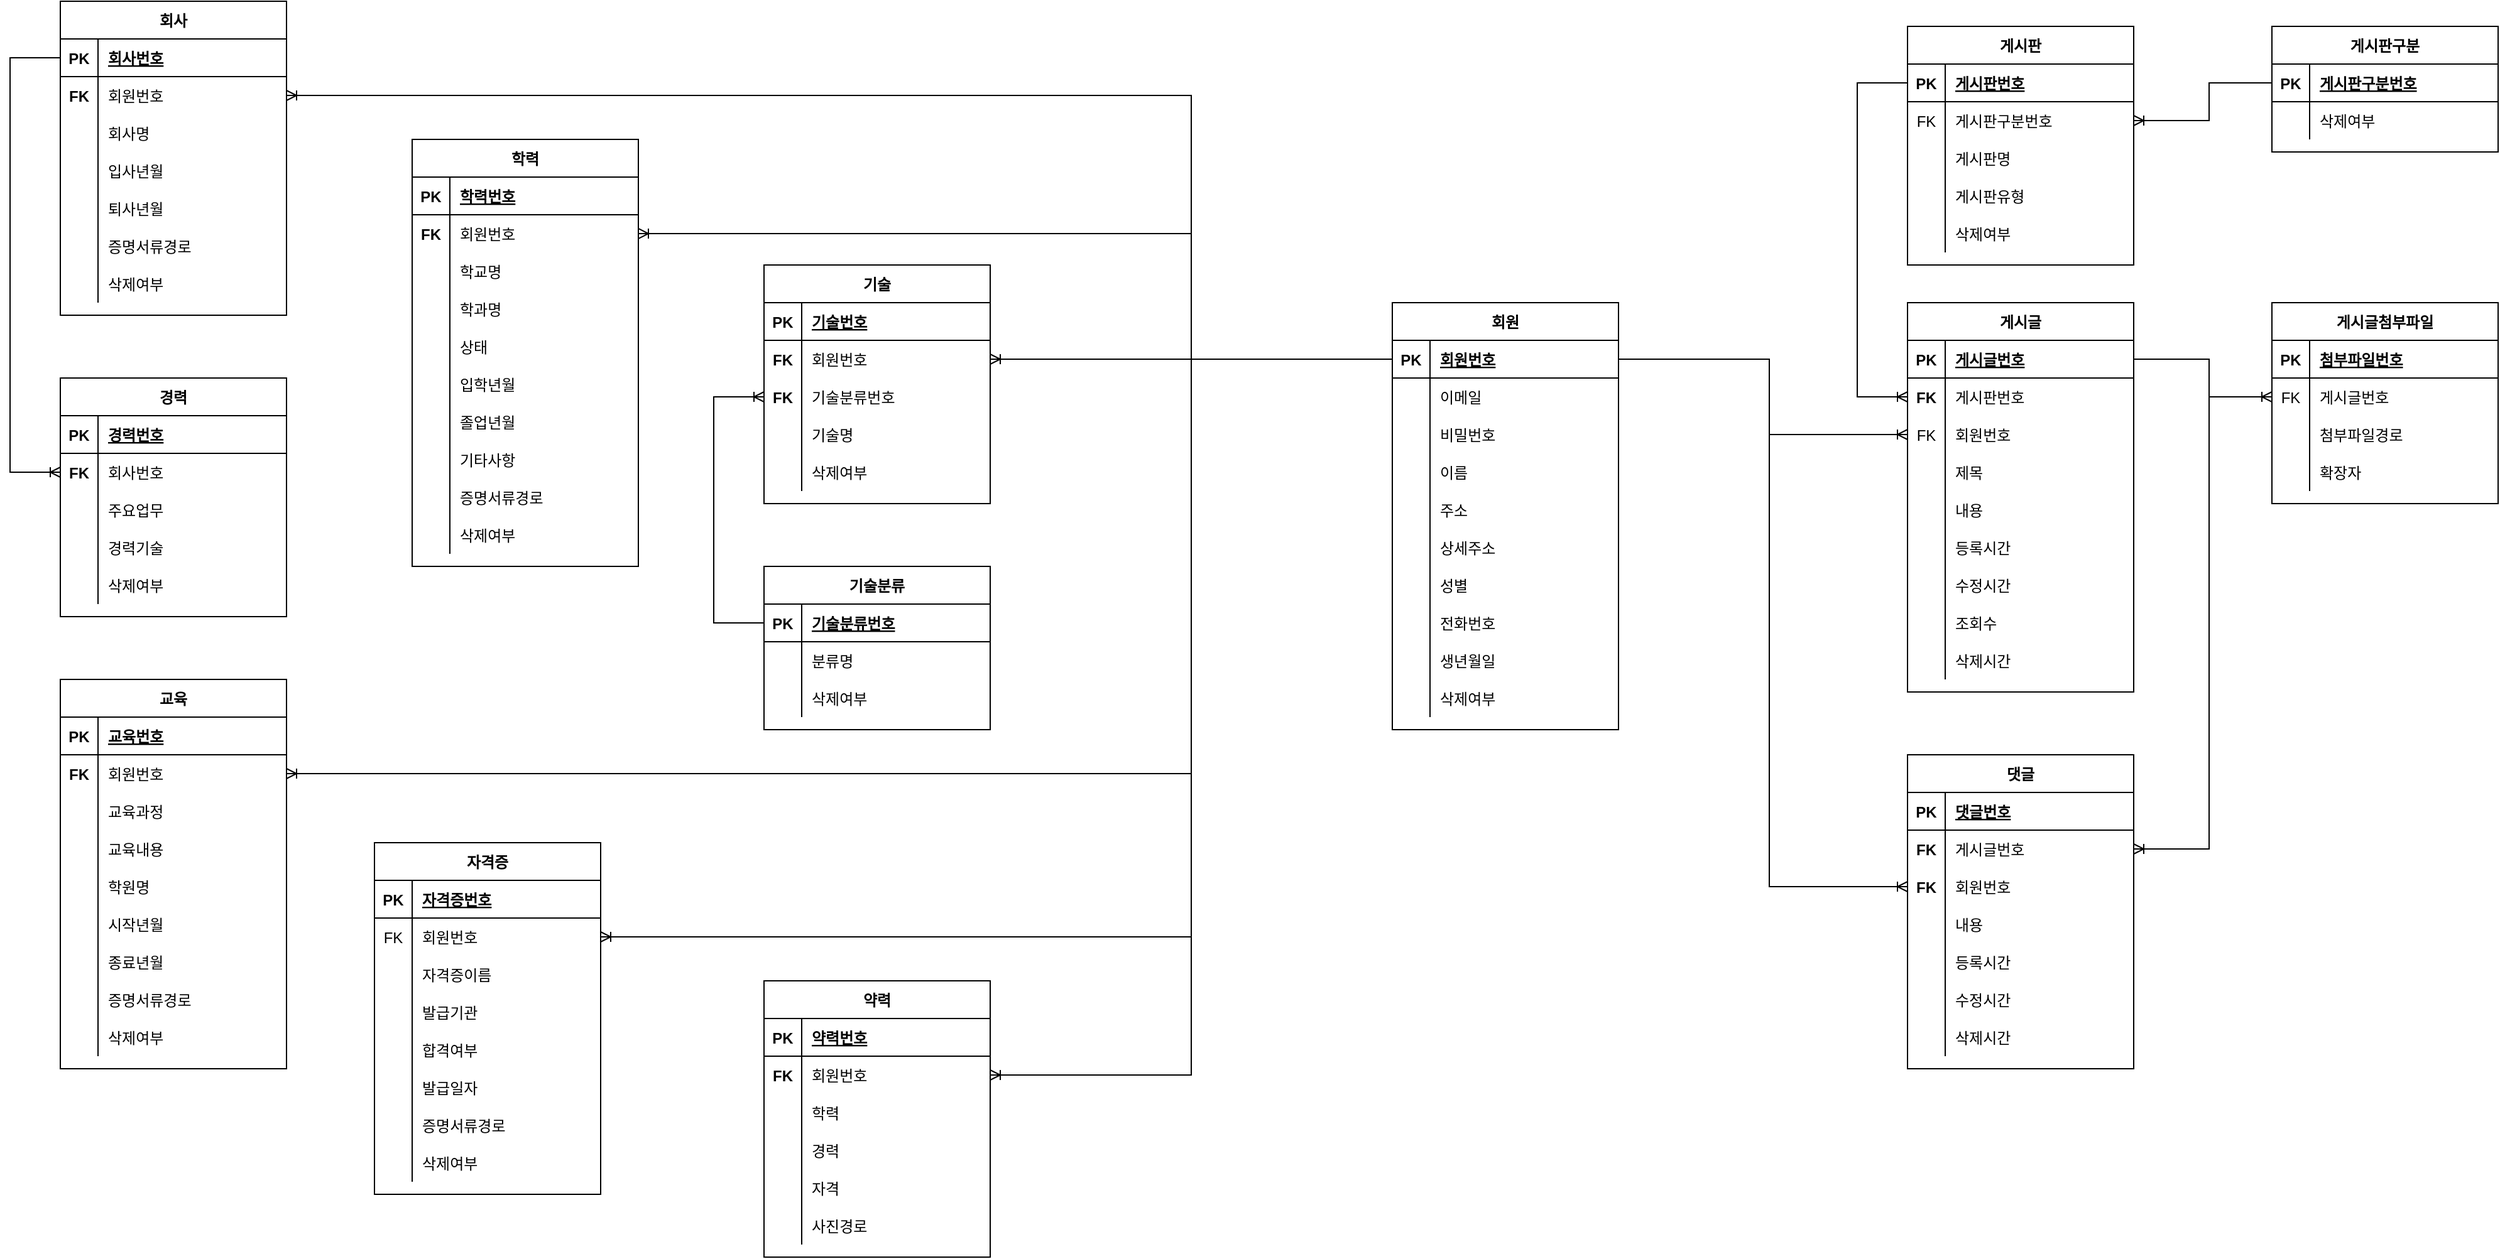 <mxfile type="device" version="13.6.5"><diagram name="Page-1" id="pv7PFvt2InUf_0HHhRbR"><mxGraphModel grid="1" shadow="0" math="0" pageHeight="1169" pageWidth="827" pageScale="1" page="1" fold="1" arrows="1" connect="1" tooltips="1" guides="1" gridSize="10" dy="786" dx="1422"><root><mxCell id="0" /><mxCell id="1" parent="0" /><mxCell style="edgeStyle=elbowEdgeStyle;fontSize=12;html=1;endArrow=none;rounded=0;entryX=0;entryY=0.5;entryDx=0;entryDy=0;exitX=1;exitY=0.5;exitDx=0;exitDy=0;endFill=0;startArrow=ERoneToMany;startFill=0;" value="" id="8HYMCIZXTn31erOFd5Yw-1" parent="1" edge="1" source="IFaaiABdlHU5KvgBdw7Q-269" target="IFaaiABdlHU5KvgBdw7Q-87"><mxGeometry as="geometry" width="100" height="100" relative="1"><mxPoint as="sourcePoint" y="380" x="800" /><mxPoint as="targetPoint" y="280" x="900" /><Array as="points"><mxPoint y="480" x="1010" /></Array></mxGeometry></mxCell><mxCell style="edgeStyle=elbowEdgeStyle;fontSize=12;html=1;endArrow=none;rounded=0;entryX=0;entryY=0.5;entryDx=0;entryDy=0;exitX=1;exitY=0.5;exitDx=0;exitDy=0;endFill=0;startArrow=ERoneToMany;startFill=0;" value="" id="8HYMCIZXTn31erOFd5Yw-2" parent="1" edge="1" source="IFaaiABdlHU5KvgBdw7Q-212" target="IFaaiABdlHU5KvgBdw7Q-87"><mxGeometry as="geometry" width="100" height="100" relative="1"><mxPoint as="sourcePoint" y="605" x="867" /><mxPoint as="targetPoint" y="365" x="1010" /><Array as="points"><mxPoint y="365" x="1010" /></Array></mxGeometry></mxCell><mxCell style="edgeStyle=elbowEdgeStyle;fontSize=12;html=1;endArrow=none;rounded=0;entryX=0;entryY=0.5;entryDx=0;entryDy=0;exitX=0;exitY=0.5;exitDx=0;exitDy=0;endFill=0;startArrow=ERoneToMany;startFill=0;" value="" id="8HYMCIZXTn31erOFd5Yw-3" parent="1" edge="1" source="IFaaiABdlHU5KvgBdw7Q-247" target="IFaaiABdlHU5KvgBdw7Q-222"><mxGeometry as="geometry" width="100" height="100" relative="1"><mxPoint as="sourcePoint" y="735" x="560" /><mxPoint as="targetPoint" y="375" x="1180" /><Array as="points"><mxPoint y="500" x="630" /></Array></mxGeometry></mxCell><mxCell style="edgeStyle=orthogonalEdgeStyle;fontSize=12;html=1;endArrow=none;rounded=0;entryX=0;entryY=0.5;entryDx=0;entryDy=0;endFill=0;startArrow=ERoneToMany;startFill=0;exitX=1;exitY=0.5;exitDx=0;exitDy=0;" value="" id="8HYMCIZXTn31erOFd5Yw-4" parent="1" edge="1" source="IFaaiABdlHU5KvgBdw7Q-238" target="IFaaiABdlHU5KvgBdw7Q-87"><mxGeometry as="geometry" width="100" height="100" relative="1"><mxPoint as="sourcePoint" y="365" x="860" /><mxPoint as="targetPoint" y="375" x="1180" /><Array as="points"><mxPoint y="695" x="1010" /><mxPoint y="365" x="1010" /></Array></mxGeometry></mxCell><mxCell style="edgeStyle=elbowEdgeStyle;fontSize=12;html=1;endArrow=none;rounded=0;entryX=0;entryY=0.5;entryDx=0;entryDy=0;endFill=0;startArrow=ERoneToMany;startFill=0;exitX=1;exitY=0.5;exitDx=0;exitDy=0;" value="" id="8HYMCIZXTn31erOFd5Yw-5" parent="1" edge="1" source="IFaaiABdlHU5KvgBdw7Q-187" target="IFaaiABdlHU5KvgBdw7Q-87"><mxGeometry as="geometry" width="100" height="100" relative="1"><mxPoint as="sourcePoint" y="-5" x="1180" /><mxPoint as="targetPoint" y="375" x="1180" /><Array as="points"><mxPoint y="210" x="1010" /><mxPoint y="190" x="1020" /></Array></mxGeometry></mxCell><mxCell style="edgeStyle=elbowEdgeStyle;fontSize=12;html=1;endArrow=none;rounded=0;entryX=0;entryY=0.5;entryDx=0;entryDy=0;endFill=0;startArrow=ERoneToMany;startFill=0;exitX=1;exitY=0.5;exitDx=0;exitDy=0;" value="" id="8HYMCIZXTn31erOFd5Yw-6" parent="1" edge="1" source="IFaaiABdlHU5KvgBdw7Q-121" target="IFaaiABdlHU5KvgBdw7Q-87"><mxGeometry as="geometry" width="100" height="100" relative="1"><mxPoint as="sourcePoint" y="165" x="300" /><mxPoint as="targetPoint" y="375" x="1180" /><Array as="points"><mxPoint y="265" x="1010" /><mxPoint y="200" x="1030" /></Array></mxGeometry></mxCell><mxCell style="edgeStyle=elbowEdgeStyle;fontSize=12;html=1;endArrow=ERoneToMany;rounded=0;entryX=0;entryY=0.5;entryDx=0;entryDy=0;exitX=0;exitY=0.5;exitDx=0;exitDy=0;endFill=0;startArrow=none;startFill=0;" value="" id="8HYMCIZXTn31erOFd5Yw-7" parent="1" edge="1" source="IFaaiABdlHU5KvgBdw7Q-184" target="IFaaiABdlHU5KvgBdw7Q-174"><mxGeometry as="geometry" width="100" height="100" relative="1"><mxPoint as="sourcePoint" y="270" x="90" /><mxPoint as="targetPoint" y="450" x="90" /><Array as="points"><mxPoint y="290" x="70" /></Array></mxGeometry></mxCell><mxCell style="edgeStyle=elbowEdgeStyle;fontSize=12;html=1;endArrow=none;rounded=0;entryX=1;entryY=0.5;entryDx=0;entryDy=0;endFill=0;startArrow=ERoneToMany;startFill=0;exitX=0;exitY=0.5;exitDx=0;exitDy=0;" value="" id="8HYMCIZXTn31erOFd5Yw-101" parent="1" edge="1" source="8HYMCIZXTn31erOFd5Yw-28" target="IFaaiABdlHU5KvgBdw7Q-87"><mxGeometry as="geometry" width="100" height="100" relative="1"><mxPoint as="sourcePoint" y="200" x="1370" /><mxPoint as="targetPoint" y="375" x="1180" /><Array as="points"><mxPoint y="390" x="1470" /><mxPoint y="210" x="1040" /></Array></mxGeometry></mxCell><mxCell style="edgeStyle=elbowEdgeStyle;fontSize=12;html=1;endArrow=none;rounded=0;entryX=0;entryY=0.5;entryDx=0;entryDy=0;endFill=0;startArrow=ERoneToMany;startFill=0;exitX=1;exitY=0.5;exitDx=0;exitDy=0;" value="" id="8HYMCIZXTn31erOFd5Yw-102" parent="1" edge="1" source="8HYMCIZXTn31erOFd5Yw-53" target="8HYMCIZXTn31erOFd5Yw-9"><mxGeometry as="geometry" width="100" height="100" relative="1"><mxPoint as="sourcePoint" y="435" x="1590" /><mxPoint as="targetPoint" y="375" x="1360" /><Array as="points"><mxPoint y="140" x="1820" /><mxPoint y="220" x="1050" /></Array></mxGeometry></mxCell><mxCell style="edgeStyle=elbowEdgeStyle;fontSize=12;html=1;endArrow=none;rounded=0;entryX=0;entryY=0.5;entryDx=0;entryDy=0;endFill=0;startArrow=ERoneToMany;startFill=0;exitX=0;exitY=0.5;exitDx=0;exitDy=0;" value="" id="8HYMCIZXTn31erOFd5Yw-103" parent="1" edge="1" source="8HYMCIZXTn31erOFd5Yw-25" target="8HYMCIZXTn31erOFd5Yw-50"><mxGeometry as="geometry" width="100" height="100" relative="1"><mxPoint as="sourcePoint" y="250" x="1420" /><mxPoint as="targetPoint" y="220" x="1530" /><Array as="points"><mxPoint y="270" x="1540" /><mxPoint y="295" x="710" /></Array></mxGeometry></mxCell><mxCell style="edgeStyle=elbowEdgeStyle;fontSize=12;html=1;endArrow=ERoneToMany;rounded=0;entryX=0;entryY=0.5;entryDx=0;entryDy=0;endFill=0;startArrow=none;startFill=0;exitX=1;exitY=0.5;exitDx=0;exitDy=0;" value="" id="8HYMCIZXTn31erOFd5Yw-104" parent="1" edge="1" source="8HYMCIZXTn31erOFd5Yw-22" target="8HYMCIZXTn31erOFd5Yw-92"><mxGeometry as="geometry" width="100" height="100" relative="1"><mxPoint as="sourcePoint" y="360" x="1790" /><mxPoint as="targetPoint" y="330" x="1900" /><Array as="points"><mxPoint y="365" x="1820" /><mxPoint y="405" x="1080" /></Array></mxGeometry></mxCell><mxCell style="edgeStyle=elbowEdgeStyle;fontSize=12;html=1;endArrow=ERoneToMany;rounded=0;entryX=1;entryY=0.5;entryDx=0;entryDy=0;endFill=0;startArrow=none;startFill=0;exitX=1;exitY=0.5;exitDx=0;exitDy=0;" value="" id="8HYMCIZXTn31erOFd5Yw-105" parent="1" edge="1" source="8HYMCIZXTn31erOFd5Yw-22" target="8HYMCIZXTn31erOFd5Yw-70"><mxGeometry as="geometry" width="100" height="100" relative="1"><mxPoint as="sourcePoint" y="435" x="1590" /><mxPoint as="targetPoint" y="375" x="1360" /><Array as="points"><mxPoint y="620" x="1820" /><mxPoint y="220" x="1050" /></Array></mxGeometry></mxCell><mxCell style="edgeStyle=elbowEdgeStyle;fontSize=12;html=1;endArrow=none;rounded=0;entryX=1;entryY=0.5;entryDx=0;entryDy=0;endFill=0;startArrow=ERoneToMany;startFill=0;exitX=0;exitY=0.5;exitDx=0;exitDy=0;" value="" id="8HYMCIZXTn31erOFd5Yw-106" parent="1" edge="1" source="8HYMCIZXTn31erOFd5Yw-73" target="IFaaiABdlHU5KvgBdw7Q-87"><mxGeometry as="geometry" width="100" height="100" relative="1"><mxPoint as="sourcePoint" y="435" x="1590" /><mxPoint as="targetPoint" y="375" x="1360" /><Array as="points"><mxPoint y="580" x="1470" /><mxPoint y="220" x="1050" /></Array></mxGeometry></mxCell><mxCell style="shape=table;startSize=30;container=1;collapsible=1;childLayout=tableLayout;fixedRows=1;rowLines=0;fontStyle=1;align=center;resizeLast=1;" value="회원" id="IFaaiABdlHU5KvgBdw7Q-86" parent="1" vertex="1"><mxGeometry as="geometry" width="180" height="340" y="320" x="1170" /></mxCell><mxCell style="shape=partialRectangle;collapsible=0;dropTarget=0;pointerEvents=0;fillColor=none;top=0;left=0;bottom=1;right=0;points=[[0,0.5],[1,0.5]];portConstraint=eastwest;" value="" id="IFaaiABdlHU5KvgBdw7Q-87" parent="IFaaiABdlHU5KvgBdw7Q-86" vertex="1"><mxGeometry as="geometry" width="180" height="30" y="30" /></mxCell><mxCell style="shape=partialRectangle;connectable=0;fillColor=none;top=0;left=0;bottom=0;right=0;fontStyle=1;overflow=hidden;" value="PK" id="IFaaiABdlHU5KvgBdw7Q-88" parent="IFaaiABdlHU5KvgBdw7Q-87" vertex="1"><mxGeometry as="geometry" width="30" height="30" /></mxCell><mxCell style="shape=partialRectangle;connectable=0;fillColor=none;top=0;left=0;bottom=0;right=0;align=left;spacingLeft=6;fontStyle=5;overflow=hidden;" value="회원번호" id="IFaaiABdlHU5KvgBdw7Q-89" parent="IFaaiABdlHU5KvgBdw7Q-87" vertex="1"><mxGeometry as="geometry" width="150" height="30" x="30" /></mxCell><mxCell style="shape=partialRectangle;collapsible=0;dropTarget=0;pointerEvents=0;fillColor=none;top=0;left=0;bottom=0;right=0;points=[[0,0.5],[1,0.5]];portConstraint=eastwest;" value="" id="IFaaiABdlHU5KvgBdw7Q-90" parent="IFaaiABdlHU5KvgBdw7Q-86" vertex="1"><mxGeometry as="geometry" width="180" height="30" y="60" /></mxCell><mxCell style="shape=partialRectangle;connectable=0;fillColor=none;top=0;left=0;bottom=0;right=0;editable=1;overflow=hidden;" value="" id="IFaaiABdlHU5KvgBdw7Q-91" parent="IFaaiABdlHU5KvgBdw7Q-90" vertex="1"><mxGeometry as="geometry" width="30" height="30" /></mxCell><mxCell style="shape=partialRectangle;connectable=0;fillColor=none;top=0;left=0;bottom=0;right=0;align=left;spacingLeft=6;overflow=hidden;" value="이메일" id="IFaaiABdlHU5KvgBdw7Q-92" parent="IFaaiABdlHU5KvgBdw7Q-90" vertex="1"><mxGeometry as="geometry" width="150" height="30" x="30" /></mxCell><mxCell style="shape=partialRectangle;collapsible=0;dropTarget=0;pointerEvents=0;fillColor=none;top=0;left=0;bottom=0;right=0;points=[[0,0.5],[1,0.5]];portConstraint=eastwest;" value="" id="IFaaiABdlHU5KvgBdw7Q-93" parent="IFaaiABdlHU5KvgBdw7Q-86" vertex="1"><mxGeometry as="geometry" width="180" height="30" y="90" /></mxCell><mxCell style="shape=partialRectangle;connectable=0;fillColor=none;top=0;left=0;bottom=0;right=0;editable=1;overflow=hidden;" value="" id="IFaaiABdlHU5KvgBdw7Q-94" parent="IFaaiABdlHU5KvgBdw7Q-93" vertex="1"><mxGeometry as="geometry" width="30" height="30" /></mxCell><mxCell style="shape=partialRectangle;connectable=0;fillColor=none;top=0;left=0;bottom=0;right=0;align=left;spacingLeft=6;overflow=hidden;" value="비밀번호" id="IFaaiABdlHU5KvgBdw7Q-95" parent="IFaaiABdlHU5KvgBdw7Q-93" vertex="1"><mxGeometry as="geometry" width="150" height="30" x="30" /></mxCell><mxCell style="shape=partialRectangle;collapsible=0;dropTarget=0;pointerEvents=0;fillColor=none;top=0;left=0;bottom=0;right=0;points=[[0,0.5],[1,0.5]];portConstraint=eastwest;" value="" id="IFaaiABdlHU5KvgBdw7Q-96" parent="IFaaiABdlHU5KvgBdw7Q-86" vertex="1"><mxGeometry as="geometry" width="180" height="30" y="120" /></mxCell><mxCell style="shape=partialRectangle;connectable=0;fillColor=none;top=0;left=0;bottom=0;right=0;editable=1;overflow=hidden;" value="" id="IFaaiABdlHU5KvgBdw7Q-97" parent="IFaaiABdlHU5KvgBdw7Q-96" vertex="1"><mxGeometry as="geometry" width="30" height="30" /></mxCell><mxCell style="shape=partialRectangle;connectable=0;fillColor=none;top=0;left=0;bottom=0;right=0;align=left;spacingLeft=6;overflow=hidden;" value="이름" id="IFaaiABdlHU5KvgBdw7Q-98" parent="IFaaiABdlHU5KvgBdw7Q-96" vertex="1"><mxGeometry as="geometry" width="150" height="30" x="30" /></mxCell><mxCell style="shape=partialRectangle;collapsible=0;dropTarget=0;pointerEvents=0;fillColor=none;top=0;left=0;bottom=0;right=0;points=[[0,0.5],[1,0.5]];portConstraint=eastwest;" value="" id="IFaaiABdlHU5KvgBdw7Q-99" parent="IFaaiABdlHU5KvgBdw7Q-86" vertex="1"><mxGeometry as="geometry" width="180" height="30" y="150" /></mxCell><mxCell style="shape=partialRectangle;connectable=0;fillColor=none;top=0;left=0;bottom=0;right=0;editable=1;overflow=hidden;" value="" id="IFaaiABdlHU5KvgBdw7Q-100" parent="IFaaiABdlHU5KvgBdw7Q-99" vertex="1"><mxGeometry as="geometry" width="30" height="30" /></mxCell><mxCell style="shape=partialRectangle;connectable=0;fillColor=none;top=0;left=0;bottom=0;right=0;align=left;spacingLeft=6;overflow=hidden;" value="주소" id="IFaaiABdlHU5KvgBdw7Q-101" parent="IFaaiABdlHU5KvgBdw7Q-99" vertex="1"><mxGeometry as="geometry" width="150" height="30" x="30" /></mxCell><mxCell style="shape=partialRectangle;collapsible=0;dropTarget=0;pointerEvents=0;fillColor=none;top=0;left=0;bottom=0;right=0;points=[[0,0.5],[1,0.5]];portConstraint=eastwest;" value="" id="IFaaiABdlHU5KvgBdw7Q-102" parent="IFaaiABdlHU5KvgBdw7Q-86" vertex="1"><mxGeometry as="geometry" width="180" height="30" y="180" /></mxCell><mxCell style="shape=partialRectangle;connectable=0;fillColor=none;top=0;left=0;bottom=0;right=0;editable=1;overflow=hidden;" value="" id="IFaaiABdlHU5KvgBdw7Q-103" parent="IFaaiABdlHU5KvgBdw7Q-102" vertex="1"><mxGeometry as="geometry" width="30" height="30" /></mxCell><mxCell style="shape=partialRectangle;connectable=0;fillColor=none;top=0;left=0;bottom=0;right=0;align=left;spacingLeft=6;overflow=hidden;" value="상세주소" id="IFaaiABdlHU5KvgBdw7Q-104" parent="IFaaiABdlHU5KvgBdw7Q-102" vertex="1"><mxGeometry as="geometry" width="150" height="30" x="30" /></mxCell><mxCell style="shape=partialRectangle;collapsible=0;dropTarget=0;pointerEvents=0;fillColor=none;top=0;left=0;bottom=0;right=0;points=[[0,0.5],[1,0.5]];portConstraint=eastwest;" value="" id="IFaaiABdlHU5KvgBdw7Q-105" parent="IFaaiABdlHU5KvgBdw7Q-86" vertex="1"><mxGeometry as="geometry" width="180" height="30" y="210" /></mxCell><mxCell style="shape=partialRectangle;connectable=0;fillColor=none;top=0;left=0;bottom=0;right=0;editable=1;overflow=hidden;" value="" id="IFaaiABdlHU5KvgBdw7Q-106" parent="IFaaiABdlHU5KvgBdw7Q-105" vertex="1"><mxGeometry as="geometry" width="30" height="30" /></mxCell><mxCell style="shape=partialRectangle;connectable=0;fillColor=none;top=0;left=0;bottom=0;right=0;align=left;spacingLeft=6;overflow=hidden;" value="성별" id="IFaaiABdlHU5KvgBdw7Q-107" parent="IFaaiABdlHU5KvgBdw7Q-105" vertex="1"><mxGeometry as="geometry" width="150" height="30" x="30" /></mxCell><mxCell style="shape=partialRectangle;collapsible=0;dropTarget=0;pointerEvents=0;fillColor=none;top=0;left=0;bottom=0;right=0;points=[[0,0.5],[1,0.5]];portConstraint=eastwest;" value="" id="IFaaiABdlHU5KvgBdw7Q-108" parent="IFaaiABdlHU5KvgBdw7Q-86" vertex="1"><mxGeometry as="geometry" width="180" height="30" y="240" /></mxCell><mxCell style="shape=partialRectangle;connectable=0;fillColor=none;top=0;left=0;bottom=0;right=0;editable=1;overflow=hidden;" value="" id="IFaaiABdlHU5KvgBdw7Q-109" parent="IFaaiABdlHU5KvgBdw7Q-108" vertex="1"><mxGeometry as="geometry" width="30" height="30" /></mxCell><mxCell style="shape=partialRectangle;connectable=0;fillColor=none;top=0;left=0;bottom=0;right=0;align=left;spacingLeft=6;overflow=hidden;" value="전화번호" id="IFaaiABdlHU5KvgBdw7Q-110" parent="IFaaiABdlHU5KvgBdw7Q-108" vertex="1"><mxGeometry as="geometry" width="150" height="30" x="30" /></mxCell><mxCell style="shape=partialRectangle;collapsible=0;dropTarget=0;pointerEvents=0;fillColor=none;top=0;left=0;bottom=0;right=0;points=[[0,0.5],[1,0.5]];portConstraint=eastwest;" value="" id="IFaaiABdlHU5KvgBdw7Q-111" parent="IFaaiABdlHU5KvgBdw7Q-86" vertex="1"><mxGeometry as="geometry" width="180" height="30" y="270" /></mxCell><mxCell style="shape=partialRectangle;connectable=0;fillColor=none;top=0;left=0;bottom=0;right=0;editable=1;overflow=hidden;" value="" id="IFaaiABdlHU5KvgBdw7Q-112" parent="IFaaiABdlHU5KvgBdw7Q-111" vertex="1"><mxGeometry as="geometry" width="30" height="30" /></mxCell><mxCell style="shape=partialRectangle;connectable=0;fillColor=none;top=0;left=0;bottom=0;right=0;align=left;spacingLeft=6;overflow=hidden;" value="생년월일" id="IFaaiABdlHU5KvgBdw7Q-113" parent="IFaaiABdlHU5KvgBdw7Q-111" vertex="1"><mxGeometry as="geometry" width="150" height="30" x="30" /></mxCell><mxCell style="shape=partialRectangle;collapsible=0;dropTarget=0;pointerEvents=0;fillColor=none;top=0;left=0;bottom=0;right=0;points=[[0,0.5],[1,0.5]];portConstraint=eastwest;" value="" id="IFaaiABdlHU5KvgBdw7Q-114" parent="IFaaiABdlHU5KvgBdw7Q-86" vertex="1"><mxGeometry as="geometry" width="180" height="30" y="300" /></mxCell><mxCell style="shape=partialRectangle;connectable=0;fillColor=none;top=0;left=0;bottom=0;right=0;editable=1;overflow=hidden;" value="" id="IFaaiABdlHU5KvgBdw7Q-115" parent="IFaaiABdlHU5KvgBdw7Q-114" vertex="1"><mxGeometry as="geometry" width="30" height="30" /></mxCell><mxCell style="shape=partialRectangle;connectable=0;fillColor=none;top=0;left=0;bottom=0;right=0;align=left;spacingLeft=6;overflow=hidden;" value="삭제여부" id="IFaaiABdlHU5KvgBdw7Q-116" parent="IFaaiABdlHU5KvgBdw7Q-114" vertex="1"><mxGeometry as="geometry" width="150" height="30" x="30" /></mxCell><mxCell style="shape=table;startSize=30;container=1;collapsible=1;childLayout=tableLayout;fixedRows=1;rowLines=0;fontStyle=1;align=center;resizeLast=1;" value="기술분류" id="IFaaiABdlHU5KvgBdw7Q-221" parent="1" vertex="1"><mxGeometry as="geometry" width="180" height="130" y="530" x="670" /></mxCell><mxCell style="shape=partialRectangle;collapsible=0;dropTarget=0;pointerEvents=0;fillColor=none;top=0;left=0;bottom=1;right=0;points=[[0,0.5],[1,0.5]];portConstraint=eastwest;" value="" id="IFaaiABdlHU5KvgBdw7Q-222" parent="IFaaiABdlHU5KvgBdw7Q-221" vertex="1"><mxGeometry as="geometry" width="180" height="30" y="30" /></mxCell><mxCell style="shape=partialRectangle;connectable=0;fillColor=none;top=0;left=0;bottom=0;right=0;fontStyle=1;overflow=hidden;" value="PK" id="IFaaiABdlHU5KvgBdw7Q-223" parent="IFaaiABdlHU5KvgBdw7Q-222" vertex="1"><mxGeometry as="geometry" width="30" height="30" /></mxCell><mxCell style="shape=partialRectangle;connectable=0;fillColor=none;top=0;left=0;bottom=0;right=0;align=left;spacingLeft=6;fontStyle=5;overflow=hidden;" value="기술분류번호" id="IFaaiABdlHU5KvgBdw7Q-224" parent="IFaaiABdlHU5KvgBdw7Q-222" vertex="1"><mxGeometry as="geometry" width="150" height="30" x="30" /></mxCell><mxCell style="shape=partialRectangle;collapsible=0;dropTarget=0;pointerEvents=0;fillColor=none;top=0;left=0;bottom=0;right=0;points=[[0,0.5],[1,0.5]];portConstraint=eastwest;" value="" id="IFaaiABdlHU5KvgBdw7Q-225" parent="IFaaiABdlHU5KvgBdw7Q-221" vertex="1"><mxGeometry as="geometry" width="180" height="30" y="60" /></mxCell><mxCell style="shape=partialRectangle;connectable=0;fillColor=none;top=0;left=0;bottom=0;right=0;editable=1;overflow=hidden;" value="" id="IFaaiABdlHU5KvgBdw7Q-226" parent="IFaaiABdlHU5KvgBdw7Q-225" vertex="1"><mxGeometry as="geometry" width="30" height="30" /></mxCell><mxCell style="shape=partialRectangle;connectable=0;fillColor=none;top=0;left=0;bottom=0;right=0;align=left;spacingLeft=6;overflow=hidden;" value="분류명" id="IFaaiABdlHU5KvgBdw7Q-227" parent="IFaaiABdlHU5KvgBdw7Q-225" vertex="1"><mxGeometry as="geometry" width="150" height="30" x="30" /></mxCell><mxCell style="shape=partialRectangle;collapsible=0;dropTarget=0;pointerEvents=0;fillColor=none;top=0;left=0;bottom=0;right=0;points=[[0,0.5],[1,0.5]];portConstraint=eastwest;" value="" id="IFaaiABdlHU5KvgBdw7Q-228" parent="IFaaiABdlHU5KvgBdw7Q-221" vertex="1"><mxGeometry as="geometry" width="180" height="30" y="90" /></mxCell><mxCell style="shape=partialRectangle;connectable=0;fillColor=none;top=0;left=0;bottom=0;right=0;editable=1;overflow=hidden;" value="" id="IFaaiABdlHU5KvgBdw7Q-229" parent="IFaaiABdlHU5KvgBdw7Q-228" vertex="1"><mxGeometry as="geometry" width="30" height="30" /></mxCell><mxCell style="shape=partialRectangle;connectable=0;fillColor=none;top=0;left=0;bottom=0;right=0;align=left;spacingLeft=6;overflow=hidden;" value="삭제여부" id="IFaaiABdlHU5KvgBdw7Q-230" parent="IFaaiABdlHU5KvgBdw7Q-228" vertex="1"><mxGeometry as="geometry" width="150" height="30" x="30" /></mxCell><mxCell style="shape=table;startSize=30;container=1;collapsible=1;childLayout=tableLayout;fixedRows=1;rowLines=0;fontStyle=1;align=center;resizeLast=1;" value="기술" id="IFaaiABdlHU5KvgBdw7Q-208" parent="1" vertex="1"><mxGeometry as="geometry" width="180" height="190" y="290" x="670" /></mxCell><mxCell style="shape=partialRectangle;collapsible=0;dropTarget=0;pointerEvents=0;fillColor=none;top=0;left=0;bottom=1;right=0;points=[[0,0.5],[1,0.5]];portConstraint=eastwest;" value="" id="IFaaiABdlHU5KvgBdw7Q-209" parent="IFaaiABdlHU5KvgBdw7Q-208" vertex="1"><mxGeometry as="geometry" width="180" height="30" y="30" /></mxCell><mxCell style="shape=partialRectangle;connectable=0;fillColor=none;top=0;left=0;bottom=0;right=0;fontStyle=1;overflow=hidden;" value="PK" id="IFaaiABdlHU5KvgBdw7Q-210" parent="IFaaiABdlHU5KvgBdw7Q-209" vertex="1"><mxGeometry as="geometry" width="30" height="30" /></mxCell><mxCell style="shape=partialRectangle;connectable=0;fillColor=none;top=0;left=0;bottom=0;right=0;align=left;spacingLeft=6;fontStyle=5;overflow=hidden;" value="기술번호" id="IFaaiABdlHU5KvgBdw7Q-211" parent="IFaaiABdlHU5KvgBdw7Q-209" vertex="1"><mxGeometry as="geometry" width="150" height="30" x="30" /></mxCell><mxCell style="shape=partialRectangle;collapsible=0;dropTarget=0;pointerEvents=0;fillColor=none;top=0;left=0;bottom=0;right=0;points=[[0,0.5],[1,0.5]];portConstraint=eastwest;" value="" id="IFaaiABdlHU5KvgBdw7Q-212" parent="IFaaiABdlHU5KvgBdw7Q-208" vertex="1"><mxGeometry as="geometry" width="180" height="30" y="60" /></mxCell><mxCell style="shape=partialRectangle;connectable=0;fillColor=none;top=0;left=0;bottom=0;right=0;editable=1;overflow=hidden;fontStyle=1" value="FK" id="IFaaiABdlHU5KvgBdw7Q-213" parent="IFaaiABdlHU5KvgBdw7Q-212" vertex="1"><mxGeometry as="geometry" width="30" height="30" /></mxCell><mxCell style="shape=partialRectangle;connectable=0;fillColor=none;top=0;left=0;bottom=0;right=0;align=left;spacingLeft=6;overflow=hidden;" value="회원번호" id="IFaaiABdlHU5KvgBdw7Q-214" parent="IFaaiABdlHU5KvgBdw7Q-212" vertex="1"><mxGeometry as="geometry" width="150" height="30" x="30" /></mxCell><mxCell style="shape=partialRectangle;collapsible=0;dropTarget=0;pointerEvents=0;fillColor=none;top=0;left=0;bottom=0;right=0;points=[[0,0.5],[1,0.5]];portConstraint=eastwest;" value="" id="IFaaiABdlHU5KvgBdw7Q-247" parent="IFaaiABdlHU5KvgBdw7Q-208" vertex="1"><mxGeometry as="geometry" width="180" height="30" y="90" /></mxCell><mxCell style="shape=partialRectangle;connectable=0;fillColor=none;top=0;left=0;bottom=0;right=0;editable=1;overflow=hidden;fontStyle=1" value="FK" id="IFaaiABdlHU5KvgBdw7Q-248" parent="IFaaiABdlHU5KvgBdw7Q-247" vertex="1"><mxGeometry as="geometry" width="30" height="30" /></mxCell><mxCell style="shape=partialRectangle;connectable=0;fillColor=none;top=0;left=0;bottom=0;right=0;align=left;spacingLeft=6;overflow=hidden;" value="기술분류번호" id="IFaaiABdlHU5KvgBdw7Q-249" parent="IFaaiABdlHU5KvgBdw7Q-247" vertex="1"><mxGeometry as="geometry" width="150" height="30" x="30" /></mxCell><mxCell style="shape=partialRectangle;collapsible=0;dropTarget=0;pointerEvents=0;fillColor=none;top=0;left=0;bottom=0;right=0;points=[[0,0.5],[1,0.5]];portConstraint=eastwest;" value="" id="IFaaiABdlHU5KvgBdw7Q-215" parent="IFaaiABdlHU5KvgBdw7Q-208" vertex="1"><mxGeometry as="geometry" width="180" height="30" y="120" /></mxCell><mxCell style="shape=partialRectangle;connectable=0;fillColor=none;top=0;left=0;bottom=0;right=0;editable=1;overflow=hidden;" value="" id="IFaaiABdlHU5KvgBdw7Q-216" parent="IFaaiABdlHU5KvgBdw7Q-215" vertex="1"><mxGeometry as="geometry" width="30" height="30" /></mxCell><mxCell style="shape=partialRectangle;connectable=0;fillColor=none;top=0;left=0;bottom=0;right=0;align=left;spacingLeft=6;overflow=hidden;" value="기술명" id="IFaaiABdlHU5KvgBdw7Q-217" parent="IFaaiABdlHU5KvgBdw7Q-215" vertex="1"><mxGeometry as="geometry" width="150" height="30" x="30" /></mxCell><mxCell style="shape=partialRectangle;collapsible=0;dropTarget=0;pointerEvents=0;fillColor=none;top=0;left=0;bottom=0;right=0;points=[[0,0.5],[1,0.5]];portConstraint=eastwest;" value="" id="IFaaiABdlHU5KvgBdw7Q-218" parent="IFaaiABdlHU5KvgBdw7Q-208" vertex="1"><mxGeometry as="geometry" width="180" height="30" y="150" /></mxCell><mxCell style="shape=partialRectangle;connectable=0;fillColor=none;top=0;left=0;bottom=0;right=0;editable=1;overflow=hidden;" value="" id="IFaaiABdlHU5KvgBdw7Q-219" parent="IFaaiABdlHU5KvgBdw7Q-218" vertex="1"><mxGeometry as="geometry" width="30" height="30" /></mxCell><mxCell style="shape=partialRectangle;connectable=0;fillColor=none;top=0;left=0;bottom=0;right=0;align=left;spacingLeft=6;overflow=hidden;" value="삭제여부" id="IFaaiABdlHU5KvgBdw7Q-220" parent="IFaaiABdlHU5KvgBdw7Q-218" vertex="1"><mxGeometry as="geometry" width="150" height="30" x="30" /></mxCell><mxCell style="shape=table;startSize=30;container=1;collapsible=1;childLayout=tableLayout;fixedRows=1;rowLines=0;fontStyle=1;align=center;resizeLast=1;" value="교육" id="IFaaiABdlHU5KvgBdw7Q-234" parent="1" vertex="1"><mxGeometry as="geometry" width="180" height="310" y="620" x="110" /></mxCell><mxCell style="shape=partialRectangle;collapsible=0;dropTarget=0;pointerEvents=0;fillColor=none;top=0;left=0;bottom=1;right=0;points=[[0,0.5],[1,0.5]];portConstraint=eastwest;" value="" id="IFaaiABdlHU5KvgBdw7Q-235" parent="IFaaiABdlHU5KvgBdw7Q-234" vertex="1"><mxGeometry as="geometry" width="180" height="30" y="30" /></mxCell><mxCell style="shape=partialRectangle;connectable=0;fillColor=none;top=0;left=0;bottom=0;right=0;fontStyle=1;overflow=hidden;" value="PK" id="IFaaiABdlHU5KvgBdw7Q-236" parent="IFaaiABdlHU5KvgBdw7Q-235" vertex="1"><mxGeometry as="geometry" width="30" height="30" /></mxCell><mxCell style="shape=partialRectangle;connectable=0;fillColor=none;top=0;left=0;bottom=0;right=0;align=left;spacingLeft=6;fontStyle=5;overflow=hidden;" value="교육번호" id="IFaaiABdlHU5KvgBdw7Q-237" parent="IFaaiABdlHU5KvgBdw7Q-235" vertex="1"><mxGeometry as="geometry" width="150" height="30" x="30" /></mxCell><mxCell style="shape=partialRectangle;collapsible=0;dropTarget=0;pointerEvents=0;fillColor=none;top=0;left=0;bottom=0;right=0;points=[[0,0.5],[1,0.5]];portConstraint=eastwest;" value="" id="IFaaiABdlHU5KvgBdw7Q-238" parent="IFaaiABdlHU5KvgBdw7Q-234" vertex="1"><mxGeometry as="geometry" width="180" height="30" y="60" /></mxCell><mxCell style="shape=partialRectangle;connectable=0;fillColor=none;top=0;left=0;bottom=0;right=0;editable=1;overflow=hidden;fontStyle=1" value="FK" id="IFaaiABdlHU5KvgBdw7Q-239" parent="IFaaiABdlHU5KvgBdw7Q-238" vertex="1"><mxGeometry as="geometry" width="30" height="30" /></mxCell><mxCell style="shape=partialRectangle;connectable=0;fillColor=none;top=0;left=0;bottom=0;right=0;align=left;spacingLeft=6;overflow=hidden;" value="회원번호" id="IFaaiABdlHU5KvgBdw7Q-240" parent="IFaaiABdlHU5KvgBdw7Q-238" vertex="1"><mxGeometry as="geometry" width="150" height="30" x="30" /></mxCell><mxCell style="shape=partialRectangle;collapsible=0;dropTarget=0;pointerEvents=0;fillColor=none;top=0;left=0;bottom=0;right=0;points=[[0,0.5],[1,0.5]];portConstraint=eastwest;" value="" id="IFaaiABdlHU5KvgBdw7Q-241" parent="IFaaiABdlHU5KvgBdw7Q-234" vertex="1"><mxGeometry as="geometry" width="180" height="30" y="90" /></mxCell><mxCell style="shape=partialRectangle;connectable=0;fillColor=none;top=0;left=0;bottom=0;right=0;editable=1;overflow=hidden;" value="" id="IFaaiABdlHU5KvgBdw7Q-242" parent="IFaaiABdlHU5KvgBdw7Q-241" vertex="1"><mxGeometry as="geometry" width="30" height="30" /></mxCell><mxCell style="shape=partialRectangle;connectable=0;fillColor=none;top=0;left=0;bottom=0;right=0;align=left;spacingLeft=6;overflow=hidden;" value="교육과정" id="IFaaiABdlHU5KvgBdw7Q-243" parent="IFaaiABdlHU5KvgBdw7Q-241" vertex="1"><mxGeometry as="geometry" width="150" height="30" x="30" /></mxCell><mxCell style="shape=partialRectangle;collapsible=0;dropTarget=0;pointerEvents=0;fillColor=none;top=0;left=0;bottom=0;right=0;points=[[0,0.5],[1,0.5]];portConstraint=eastwest;" value="" id="IFaaiABdlHU5KvgBdw7Q-262" parent="IFaaiABdlHU5KvgBdw7Q-234" vertex="1"><mxGeometry as="geometry" width="180" height="30" y="120" /></mxCell><mxCell style="shape=partialRectangle;connectable=0;fillColor=none;top=0;left=0;bottom=0;right=0;editable=1;overflow=hidden;" value="" id="IFaaiABdlHU5KvgBdw7Q-263" parent="IFaaiABdlHU5KvgBdw7Q-262" vertex="1"><mxGeometry as="geometry" width="30" height="30" /></mxCell><mxCell style="shape=partialRectangle;connectable=0;fillColor=none;top=0;left=0;bottom=0;right=0;align=left;spacingLeft=6;overflow=hidden;" value="교육내용" id="IFaaiABdlHU5KvgBdw7Q-264" parent="IFaaiABdlHU5KvgBdw7Q-262" vertex="1"><mxGeometry as="geometry" width="150" height="30" x="30" /></mxCell><mxCell style="shape=partialRectangle;collapsible=0;dropTarget=0;pointerEvents=0;fillColor=none;top=0;left=0;bottom=0;right=0;points=[[0,0.5],[1,0.5]];portConstraint=eastwest;" value="" id="IFaaiABdlHU5KvgBdw7Q-244" parent="IFaaiABdlHU5KvgBdw7Q-234" vertex="1"><mxGeometry as="geometry" width="180" height="30" y="150" /></mxCell><mxCell style="shape=partialRectangle;connectable=0;fillColor=none;top=0;left=0;bottom=0;right=0;editable=1;overflow=hidden;" value="" id="IFaaiABdlHU5KvgBdw7Q-245" parent="IFaaiABdlHU5KvgBdw7Q-244" vertex="1"><mxGeometry as="geometry" width="30" height="30" /></mxCell><mxCell style="shape=partialRectangle;connectable=0;fillColor=none;top=0;left=0;bottom=0;right=0;align=left;spacingLeft=6;overflow=hidden;" value="학원명" id="IFaaiABdlHU5KvgBdw7Q-246" parent="IFaaiABdlHU5KvgBdw7Q-244" vertex="1"><mxGeometry as="geometry" width="150" height="30" x="30" /></mxCell><mxCell style="shape=partialRectangle;collapsible=0;dropTarget=0;pointerEvents=0;fillColor=none;top=0;left=0;bottom=0;right=0;points=[[0,0.5],[1,0.5]];portConstraint=eastwest;" value="" id="IFaaiABdlHU5KvgBdw7Q-250" parent="IFaaiABdlHU5KvgBdw7Q-234" vertex="1"><mxGeometry as="geometry" width="180" height="30" y="180" /></mxCell><mxCell style="shape=partialRectangle;connectable=0;fillColor=none;top=0;left=0;bottom=0;right=0;editable=1;overflow=hidden;" value="" id="IFaaiABdlHU5KvgBdw7Q-251" parent="IFaaiABdlHU5KvgBdw7Q-250" vertex="1"><mxGeometry as="geometry" width="30" height="30" /></mxCell><mxCell style="shape=partialRectangle;connectable=0;fillColor=none;top=0;left=0;bottom=0;right=0;align=left;spacingLeft=6;overflow=hidden;" value="시작년월" id="IFaaiABdlHU5KvgBdw7Q-252" parent="IFaaiABdlHU5KvgBdw7Q-250" vertex="1"><mxGeometry as="geometry" width="150" height="30" x="30" /></mxCell><mxCell style="shape=partialRectangle;collapsible=0;dropTarget=0;pointerEvents=0;fillColor=none;top=0;left=0;bottom=0;right=0;points=[[0,0.5],[1,0.5]];portConstraint=eastwest;" value="" id="IFaaiABdlHU5KvgBdw7Q-253" parent="IFaaiABdlHU5KvgBdw7Q-234" vertex="1"><mxGeometry as="geometry" width="180" height="30" y="210" /></mxCell><mxCell style="shape=partialRectangle;connectable=0;fillColor=none;top=0;left=0;bottom=0;right=0;editable=1;overflow=hidden;" value="" id="IFaaiABdlHU5KvgBdw7Q-254" parent="IFaaiABdlHU5KvgBdw7Q-253" vertex="1"><mxGeometry as="geometry" width="30" height="30" /></mxCell><mxCell style="shape=partialRectangle;connectable=0;fillColor=none;top=0;left=0;bottom=0;right=0;align=left;spacingLeft=6;overflow=hidden;" value="종료년월" id="IFaaiABdlHU5KvgBdw7Q-255" parent="IFaaiABdlHU5KvgBdw7Q-253" vertex="1"><mxGeometry as="geometry" width="150" height="30" x="30" /></mxCell><mxCell style="shape=partialRectangle;collapsible=0;dropTarget=0;pointerEvents=0;fillColor=none;top=0;left=0;bottom=0;right=0;points=[[0,0.5],[1,0.5]];portConstraint=eastwest;" value="" id="IFaaiABdlHU5KvgBdw7Q-256" parent="IFaaiABdlHU5KvgBdw7Q-234" vertex="1"><mxGeometry as="geometry" width="180" height="30" y="240" /></mxCell><mxCell style="shape=partialRectangle;connectable=0;fillColor=none;top=0;left=0;bottom=0;right=0;editable=1;overflow=hidden;" value="" id="IFaaiABdlHU5KvgBdw7Q-257" parent="IFaaiABdlHU5KvgBdw7Q-256" vertex="1"><mxGeometry as="geometry" width="30" height="30" /></mxCell><mxCell style="shape=partialRectangle;connectable=0;fillColor=none;top=0;left=0;bottom=0;right=0;align=left;spacingLeft=6;overflow=hidden;" value="증명서류경로" id="IFaaiABdlHU5KvgBdw7Q-258" parent="IFaaiABdlHU5KvgBdw7Q-256" vertex="1"><mxGeometry as="geometry" width="150" height="30" x="30" /></mxCell><mxCell style="shape=partialRectangle;collapsible=0;dropTarget=0;pointerEvents=0;fillColor=none;top=0;left=0;bottom=0;right=0;points=[[0,0.5],[1,0.5]];portConstraint=eastwest;" value="" id="IFaaiABdlHU5KvgBdw7Q-259" parent="IFaaiABdlHU5KvgBdw7Q-234" vertex="1"><mxGeometry as="geometry" width="180" height="30" y="270" /></mxCell><mxCell style="shape=partialRectangle;connectable=0;fillColor=none;top=0;left=0;bottom=0;right=0;editable=1;overflow=hidden;" value="" id="IFaaiABdlHU5KvgBdw7Q-260" parent="IFaaiABdlHU5KvgBdw7Q-259" vertex="1"><mxGeometry as="geometry" width="30" height="30" /></mxCell><mxCell style="shape=partialRectangle;connectable=0;fillColor=none;top=0;left=0;bottom=0;right=0;align=left;spacingLeft=6;overflow=hidden;" value="삭제여부" id="IFaaiABdlHU5KvgBdw7Q-261" parent="IFaaiABdlHU5KvgBdw7Q-259" vertex="1"><mxGeometry as="geometry" width="150" height="30" x="30" /></mxCell><mxCell style="shape=table;startSize=30;container=1;collapsible=1;childLayout=tableLayout;fixedRows=1;rowLines=0;fontStyle=1;align=center;resizeLast=1;" value="회사" id="IFaaiABdlHU5KvgBdw7Q-183" parent="1" vertex="1"><mxGeometry as="geometry" width="180" height="250" y="80" x="110" /></mxCell><mxCell style="shape=partialRectangle;collapsible=0;dropTarget=0;pointerEvents=0;fillColor=none;top=0;left=0;bottom=1;right=0;points=[[0,0.5],[1,0.5]];portConstraint=eastwest;" value="" id="IFaaiABdlHU5KvgBdw7Q-184" parent="IFaaiABdlHU5KvgBdw7Q-183" vertex="1"><mxGeometry as="geometry" width="180" height="30" y="30" /></mxCell><mxCell style="shape=partialRectangle;connectable=0;fillColor=none;top=0;left=0;bottom=0;right=0;fontStyle=1;overflow=hidden;" value="PK" id="IFaaiABdlHU5KvgBdw7Q-185" parent="IFaaiABdlHU5KvgBdw7Q-184" vertex="1"><mxGeometry as="geometry" width="30" height="30" /></mxCell><mxCell style="shape=partialRectangle;connectable=0;fillColor=none;top=0;left=0;bottom=0;right=0;align=left;spacingLeft=6;fontStyle=5;overflow=hidden;" value="회사번호" id="IFaaiABdlHU5KvgBdw7Q-186" parent="IFaaiABdlHU5KvgBdw7Q-184" vertex="1"><mxGeometry as="geometry" width="150" height="30" x="30" /></mxCell><mxCell style="shape=partialRectangle;collapsible=0;dropTarget=0;pointerEvents=0;fillColor=none;top=0;left=0;bottom=0;right=0;points=[[0,0.5],[1,0.5]];portConstraint=eastwest;" value="" id="IFaaiABdlHU5KvgBdw7Q-187" parent="IFaaiABdlHU5KvgBdw7Q-183" vertex="1"><mxGeometry as="geometry" width="180" height="30" y="60" /></mxCell><mxCell style="shape=partialRectangle;connectable=0;fillColor=none;top=0;left=0;bottom=0;right=0;editable=1;overflow=hidden;fontStyle=1" value="FK" id="IFaaiABdlHU5KvgBdw7Q-188" parent="IFaaiABdlHU5KvgBdw7Q-187" vertex="1"><mxGeometry as="geometry" width="30" height="30" /></mxCell><mxCell style="shape=partialRectangle;connectable=0;fillColor=none;top=0;left=0;bottom=0;right=0;align=left;spacingLeft=6;overflow=hidden;" value="회원번호" id="IFaaiABdlHU5KvgBdw7Q-189" parent="IFaaiABdlHU5KvgBdw7Q-187" vertex="1"><mxGeometry as="geometry" width="150" height="30" x="30" /></mxCell><mxCell style="shape=partialRectangle;collapsible=0;dropTarget=0;pointerEvents=0;fillColor=none;top=0;left=0;bottom=0;right=0;points=[[0,0.5],[1,0.5]];portConstraint=eastwest;" value="" id="IFaaiABdlHU5KvgBdw7Q-190" parent="IFaaiABdlHU5KvgBdw7Q-183" vertex="1"><mxGeometry as="geometry" width="180" height="30" y="90" /></mxCell><mxCell style="shape=partialRectangle;connectable=0;fillColor=none;top=0;left=0;bottom=0;right=0;editable=1;overflow=hidden;" value="" id="IFaaiABdlHU5KvgBdw7Q-191" parent="IFaaiABdlHU5KvgBdw7Q-190" vertex="1"><mxGeometry as="geometry" width="30" height="30" /></mxCell><mxCell style="shape=partialRectangle;connectable=0;fillColor=none;top=0;left=0;bottom=0;right=0;align=left;spacingLeft=6;overflow=hidden;" value="회사명" id="IFaaiABdlHU5KvgBdw7Q-192" parent="IFaaiABdlHU5KvgBdw7Q-190" vertex="1"><mxGeometry as="geometry" width="150" height="30" x="30" /></mxCell><mxCell style="shape=partialRectangle;collapsible=0;dropTarget=0;pointerEvents=0;fillColor=none;top=0;left=0;bottom=0;right=0;points=[[0,0.5],[1,0.5]];portConstraint=eastwest;" value="" id="IFaaiABdlHU5KvgBdw7Q-193" parent="IFaaiABdlHU5KvgBdw7Q-183" vertex="1"><mxGeometry as="geometry" width="180" height="30" y="120" /></mxCell><mxCell style="shape=partialRectangle;connectable=0;fillColor=none;top=0;left=0;bottom=0;right=0;editable=1;overflow=hidden;" value="" id="IFaaiABdlHU5KvgBdw7Q-194" parent="IFaaiABdlHU5KvgBdw7Q-193" vertex="1"><mxGeometry as="geometry" width="30" height="30" /></mxCell><mxCell style="shape=partialRectangle;connectable=0;fillColor=none;top=0;left=0;bottom=0;right=0;align=left;spacingLeft=6;overflow=hidden;" value="입사년월" id="IFaaiABdlHU5KvgBdw7Q-195" parent="IFaaiABdlHU5KvgBdw7Q-193" vertex="1"><mxGeometry as="geometry" width="150" height="30" x="30" /></mxCell><mxCell style="shape=partialRectangle;collapsible=0;dropTarget=0;pointerEvents=0;fillColor=none;top=0;left=0;bottom=0;right=0;points=[[0,0.5],[1,0.5]];portConstraint=eastwest;" value="" id="IFaaiABdlHU5KvgBdw7Q-196" parent="IFaaiABdlHU5KvgBdw7Q-183" vertex="1"><mxGeometry as="geometry" width="180" height="30" y="150" /></mxCell><mxCell style="shape=partialRectangle;connectable=0;fillColor=none;top=0;left=0;bottom=0;right=0;editable=1;overflow=hidden;" value="" id="IFaaiABdlHU5KvgBdw7Q-197" parent="IFaaiABdlHU5KvgBdw7Q-196" vertex="1"><mxGeometry as="geometry" width="30" height="30" /></mxCell><mxCell style="shape=partialRectangle;connectable=0;fillColor=none;top=0;left=0;bottom=0;right=0;align=left;spacingLeft=6;overflow=hidden;" value="퇴사년월" id="IFaaiABdlHU5KvgBdw7Q-198" parent="IFaaiABdlHU5KvgBdw7Q-196" vertex="1"><mxGeometry as="geometry" width="150" height="30" x="30" /></mxCell><mxCell style="shape=partialRectangle;collapsible=0;dropTarget=0;pointerEvents=0;fillColor=none;top=0;left=0;bottom=0;right=0;points=[[0,0.5],[1,0.5]];portConstraint=eastwest;" value="" id="IFaaiABdlHU5KvgBdw7Q-199" parent="IFaaiABdlHU5KvgBdw7Q-183" vertex="1"><mxGeometry as="geometry" width="180" height="30" y="180" /></mxCell><mxCell style="shape=partialRectangle;connectable=0;fillColor=none;top=0;left=0;bottom=0;right=0;editable=1;overflow=hidden;" value="" id="IFaaiABdlHU5KvgBdw7Q-200" parent="IFaaiABdlHU5KvgBdw7Q-199" vertex="1"><mxGeometry as="geometry" width="30" height="30" /></mxCell><mxCell style="shape=partialRectangle;connectable=0;fillColor=none;top=0;left=0;bottom=0;right=0;align=left;spacingLeft=6;overflow=hidden;" value="증명서류경로" id="IFaaiABdlHU5KvgBdw7Q-201" parent="IFaaiABdlHU5KvgBdw7Q-199" vertex="1"><mxGeometry as="geometry" width="150" height="30" x="30" /></mxCell><mxCell style="shape=partialRectangle;collapsible=0;dropTarget=0;pointerEvents=0;fillColor=none;top=0;left=0;bottom=0;right=0;points=[[0,0.5],[1,0.5]];portConstraint=eastwest;" value="" id="IFaaiABdlHU5KvgBdw7Q-202" parent="IFaaiABdlHU5KvgBdw7Q-183" vertex="1"><mxGeometry as="geometry" width="180" height="30" y="210" /></mxCell><mxCell style="shape=partialRectangle;connectable=0;fillColor=none;top=0;left=0;bottom=0;right=0;editable=1;overflow=hidden;" value="" id="IFaaiABdlHU5KvgBdw7Q-203" parent="IFaaiABdlHU5KvgBdw7Q-202" vertex="1"><mxGeometry as="geometry" width="30" height="30" /></mxCell><mxCell style="shape=partialRectangle;connectable=0;fillColor=none;top=0;left=0;bottom=0;right=0;align=left;spacingLeft=6;overflow=hidden;" value="삭제여부" id="IFaaiABdlHU5KvgBdw7Q-204" parent="IFaaiABdlHU5KvgBdw7Q-202" vertex="1"><mxGeometry as="geometry" width="150" height="30" x="30" /></mxCell><mxCell style="shape=table;startSize=30;container=1;collapsible=1;childLayout=tableLayout;fixedRows=1;rowLines=0;fontStyle=1;align=center;resizeLast=1;" value="경력" id="IFaaiABdlHU5KvgBdw7Q-170" parent="1" vertex="1"><mxGeometry as="geometry" width="180" height="190" y="380" x="110" /></mxCell><mxCell style="shape=partialRectangle;collapsible=0;dropTarget=0;pointerEvents=0;fillColor=none;top=0;left=0;bottom=1;right=0;points=[[0,0.5],[1,0.5]];portConstraint=eastwest;" value="" id="IFaaiABdlHU5KvgBdw7Q-171" parent="IFaaiABdlHU5KvgBdw7Q-170" vertex="1"><mxGeometry as="geometry" width="180" height="30" y="30" /></mxCell><mxCell style="shape=partialRectangle;connectable=0;fillColor=none;top=0;left=0;bottom=0;right=0;fontStyle=1;overflow=hidden;" value="PK" id="IFaaiABdlHU5KvgBdw7Q-172" parent="IFaaiABdlHU5KvgBdw7Q-171" vertex="1"><mxGeometry as="geometry" width="30" height="30" /></mxCell><mxCell style="shape=partialRectangle;connectable=0;fillColor=none;top=0;left=0;bottom=0;right=0;align=left;spacingLeft=6;fontStyle=5;overflow=hidden;" value="경력번호" id="IFaaiABdlHU5KvgBdw7Q-173" parent="IFaaiABdlHU5KvgBdw7Q-171" vertex="1"><mxGeometry as="geometry" width="150" height="30" x="30" /></mxCell><mxCell style="shape=partialRectangle;collapsible=0;dropTarget=0;pointerEvents=0;fillColor=none;top=0;left=0;bottom=0;right=0;points=[[0,0.5],[1,0.5]];portConstraint=eastwest;" value="" id="IFaaiABdlHU5KvgBdw7Q-174" parent="IFaaiABdlHU5KvgBdw7Q-170" vertex="1"><mxGeometry as="geometry" width="180" height="30" y="60" /></mxCell><mxCell style="shape=partialRectangle;connectable=0;fillColor=none;top=0;left=0;bottom=0;right=0;editable=1;overflow=hidden;fontStyle=1" value="FK" id="IFaaiABdlHU5KvgBdw7Q-175" parent="IFaaiABdlHU5KvgBdw7Q-174" vertex="1"><mxGeometry as="geometry" width="30" height="30" /></mxCell><mxCell style="shape=partialRectangle;connectable=0;fillColor=none;top=0;left=0;bottom=0;right=0;align=left;spacingLeft=6;overflow=hidden;" value="회사번호" id="IFaaiABdlHU5KvgBdw7Q-176" parent="IFaaiABdlHU5KvgBdw7Q-174" vertex="1"><mxGeometry as="geometry" width="150" height="30" x="30" /></mxCell><mxCell style="shape=partialRectangle;collapsible=0;dropTarget=0;pointerEvents=0;fillColor=none;top=0;left=0;bottom=0;right=0;points=[[0,0.5],[1,0.5]];portConstraint=eastwest;" value="" id="IFaaiABdlHU5KvgBdw7Q-177" parent="IFaaiABdlHU5KvgBdw7Q-170" vertex="1"><mxGeometry as="geometry" width="180" height="30" y="90" /></mxCell><mxCell style="shape=partialRectangle;connectable=0;fillColor=none;top=0;left=0;bottom=0;right=0;editable=1;overflow=hidden;" value="" id="IFaaiABdlHU5KvgBdw7Q-178" parent="IFaaiABdlHU5KvgBdw7Q-177" vertex="1"><mxGeometry as="geometry" width="30" height="30" /></mxCell><mxCell style="shape=partialRectangle;connectable=0;fillColor=none;top=0;left=0;bottom=0;right=0;align=left;spacingLeft=6;overflow=hidden;" value="주요업무" id="IFaaiABdlHU5KvgBdw7Q-179" parent="IFaaiABdlHU5KvgBdw7Q-177" vertex="1"><mxGeometry as="geometry" width="150" height="30" x="30" /></mxCell><mxCell style="shape=partialRectangle;collapsible=0;dropTarget=0;pointerEvents=0;fillColor=none;top=0;left=0;bottom=0;right=0;points=[[0,0.5],[1,0.5]];portConstraint=eastwest;" value="" id="IFaaiABdlHU5KvgBdw7Q-180" parent="IFaaiABdlHU5KvgBdw7Q-170" vertex="1"><mxGeometry as="geometry" width="180" height="30" y="120" /></mxCell><mxCell style="shape=partialRectangle;connectable=0;fillColor=none;top=0;left=0;bottom=0;right=0;editable=1;overflow=hidden;" value="" id="IFaaiABdlHU5KvgBdw7Q-181" parent="IFaaiABdlHU5KvgBdw7Q-180" vertex="1"><mxGeometry as="geometry" width="30" height="30" /></mxCell><mxCell style="shape=partialRectangle;connectable=0;fillColor=none;top=0;left=0;bottom=0;right=0;align=left;spacingLeft=6;overflow=hidden;" value="경력기술" id="IFaaiABdlHU5KvgBdw7Q-182" parent="IFaaiABdlHU5KvgBdw7Q-180" vertex="1"><mxGeometry as="geometry" width="150" height="30" x="30" /></mxCell><mxCell style="shape=partialRectangle;collapsible=0;dropTarget=0;pointerEvents=0;fillColor=none;top=0;left=0;bottom=0;right=0;points=[[0,0.5],[1,0.5]];portConstraint=eastwest;" value="" id="IFaaiABdlHU5KvgBdw7Q-205" parent="IFaaiABdlHU5KvgBdw7Q-170" vertex="1"><mxGeometry as="geometry" width="180" height="30" y="150" /></mxCell><mxCell style="shape=partialRectangle;connectable=0;fillColor=none;top=0;left=0;bottom=0;right=0;editable=1;overflow=hidden;" value="" id="IFaaiABdlHU5KvgBdw7Q-206" parent="IFaaiABdlHU5KvgBdw7Q-205" vertex="1"><mxGeometry as="geometry" width="30" height="30" /></mxCell><mxCell style="shape=partialRectangle;connectable=0;fillColor=none;top=0;left=0;bottom=0;right=0;align=left;spacingLeft=6;overflow=hidden;" value="삭제여부" id="IFaaiABdlHU5KvgBdw7Q-207" parent="IFaaiABdlHU5KvgBdw7Q-205" vertex="1"><mxGeometry as="geometry" width="150" height="30" x="30" /></mxCell><mxCell style="shape=table;startSize=30;container=1;collapsible=1;childLayout=tableLayout;fixedRows=1;rowLines=0;fontStyle=1;align=center;resizeLast=1;" value="학력" id="IFaaiABdlHU5KvgBdw7Q-117" parent="1" vertex="1"><mxGeometry as="geometry" width="180" height="340" y="190" x="390" /></mxCell><mxCell style="shape=partialRectangle;collapsible=0;dropTarget=0;pointerEvents=0;fillColor=none;top=0;left=0;bottom=1;right=0;points=[[0,0.5],[1,0.5]];portConstraint=eastwest;" value="" id="IFaaiABdlHU5KvgBdw7Q-118" parent="IFaaiABdlHU5KvgBdw7Q-117" vertex="1"><mxGeometry as="geometry" width="180" height="30" y="30" /></mxCell><mxCell style="shape=partialRectangle;connectable=0;fillColor=none;top=0;left=0;bottom=0;right=0;fontStyle=1;overflow=hidden;" value="PK" id="IFaaiABdlHU5KvgBdw7Q-119" parent="IFaaiABdlHU5KvgBdw7Q-118" vertex="1"><mxGeometry as="geometry" width="30" height="30" /></mxCell><mxCell style="shape=partialRectangle;connectable=0;fillColor=none;top=0;left=0;bottom=0;right=0;align=left;spacingLeft=6;fontStyle=5;overflow=hidden;" value="학력번호" id="IFaaiABdlHU5KvgBdw7Q-120" parent="IFaaiABdlHU5KvgBdw7Q-118" vertex="1"><mxGeometry as="geometry" width="150" height="30" x="30" /></mxCell><mxCell style="shape=partialRectangle;collapsible=0;dropTarget=0;pointerEvents=0;fillColor=none;top=0;left=0;bottom=0;right=0;points=[[0,0.5],[1,0.5]];portConstraint=eastwest;" value="" id="IFaaiABdlHU5KvgBdw7Q-121" parent="IFaaiABdlHU5KvgBdw7Q-117" vertex="1"><mxGeometry as="geometry" width="180" height="30" y="60" /></mxCell><mxCell style="shape=partialRectangle;connectable=0;fillColor=none;top=0;left=0;bottom=0;right=0;editable=1;overflow=hidden;fontStyle=1" value="FK" id="IFaaiABdlHU5KvgBdw7Q-122" parent="IFaaiABdlHU5KvgBdw7Q-121" vertex="1"><mxGeometry as="geometry" width="30" height="30" /></mxCell><mxCell style="shape=partialRectangle;connectable=0;fillColor=none;top=0;left=0;bottom=0;right=0;align=left;spacingLeft=6;overflow=hidden;" value="회원번호" id="IFaaiABdlHU5KvgBdw7Q-123" parent="IFaaiABdlHU5KvgBdw7Q-121" vertex="1"><mxGeometry as="geometry" width="150" height="30" x="30" /></mxCell><mxCell style="shape=partialRectangle;collapsible=0;dropTarget=0;pointerEvents=0;fillColor=none;top=0;left=0;bottom=0;right=0;points=[[0,0.5],[1,0.5]];portConstraint=eastwest;" value="" id="IFaaiABdlHU5KvgBdw7Q-124" parent="IFaaiABdlHU5KvgBdw7Q-117" vertex="1"><mxGeometry as="geometry" width="180" height="30" y="90" /></mxCell><mxCell style="shape=partialRectangle;connectable=0;fillColor=none;top=0;left=0;bottom=0;right=0;editable=1;overflow=hidden;" value="" id="IFaaiABdlHU5KvgBdw7Q-125" parent="IFaaiABdlHU5KvgBdw7Q-124" vertex="1"><mxGeometry as="geometry" width="30" height="30" /></mxCell><mxCell style="shape=partialRectangle;connectable=0;fillColor=none;top=0;left=0;bottom=0;right=0;align=left;spacingLeft=6;overflow=hidden;" value="학교명" id="IFaaiABdlHU5KvgBdw7Q-126" parent="IFaaiABdlHU5KvgBdw7Q-124" vertex="1"><mxGeometry as="geometry" width="150" height="30" x="30" /></mxCell><mxCell style="shape=partialRectangle;collapsible=0;dropTarget=0;pointerEvents=0;fillColor=none;top=0;left=0;bottom=0;right=0;points=[[0,0.5],[1,0.5]];portConstraint=eastwest;" value="" id="IFaaiABdlHU5KvgBdw7Q-127" parent="IFaaiABdlHU5KvgBdw7Q-117" vertex="1"><mxGeometry as="geometry" width="180" height="30" y="120" /></mxCell><mxCell style="shape=partialRectangle;connectable=0;fillColor=none;top=0;left=0;bottom=0;right=0;editable=1;overflow=hidden;" value="" id="IFaaiABdlHU5KvgBdw7Q-128" parent="IFaaiABdlHU5KvgBdw7Q-127" vertex="1"><mxGeometry as="geometry" width="30" height="30" /></mxCell><mxCell style="shape=partialRectangle;connectable=0;fillColor=none;top=0;left=0;bottom=0;right=0;align=left;spacingLeft=6;overflow=hidden;" value="학과명" id="IFaaiABdlHU5KvgBdw7Q-129" parent="IFaaiABdlHU5KvgBdw7Q-127" vertex="1"><mxGeometry as="geometry" width="150" height="30" x="30" /></mxCell><mxCell style="shape=partialRectangle;collapsible=0;dropTarget=0;pointerEvents=0;fillColor=none;top=0;left=0;bottom=0;right=0;points=[[0,0.5],[1,0.5]];portConstraint=eastwest;" value="" id="IFaaiABdlHU5KvgBdw7Q-152" parent="IFaaiABdlHU5KvgBdw7Q-117" vertex="1"><mxGeometry as="geometry" width="180" height="30" y="150" /></mxCell><mxCell style="shape=partialRectangle;connectable=0;fillColor=none;top=0;left=0;bottom=0;right=0;editable=1;overflow=hidden;" value="" id="IFaaiABdlHU5KvgBdw7Q-153" parent="IFaaiABdlHU5KvgBdw7Q-152" vertex="1"><mxGeometry as="geometry" width="30" height="30" /></mxCell><mxCell style="shape=partialRectangle;connectable=0;fillColor=none;top=0;left=0;bottom=0;right=0;align=left;spacingLeft=6;overflow=hidden;" value="상태" id="IFaaiABdlHU5KvgBdw7Q-154" parent="IFaaiABdlHU5KvgBdw7Q-152" vertex="1"><mxGeometry as="geometry" width="150" height="30" x="30" /></mxCell><mxCell style="shape=partialRectangle;collapsible=0;dropTarget=0;pointerEvents=0;fillColor=none;top=0;left=0;bottom=0;right=0;points=[[0,0.5],[1,0.5]];portConstraint=eastwest;" value="" id="IFaaiABdlHU5KvgBdw7Q-155" parent="IFaaiABdlHU5KvgBdw7Q-117" vertex="1"><mxGeometry as="geometry" width="180" height="30" y="180" /></mxCell><mxCell style="shape=partialRectangle;connectable=0;fillColor=none;top=0;left=0;bottom=0;right=0;editable=1;overflow=hidden;" value="" id="IFaaiABdlHU5KvgBdw7Q-156" parent="IFaaiABdlHU5KvgBdw7Q-155" vertex="1"><mxGeometry as="geometry" width="30" height="30" /></mxCell><mxCell style="shape=partialRectangle;connectable=0;fillColor=none;top=0;left=0;bottom=0;right=0;align=left;spacingLeft=6;overflow=hidden;" value="입학년월" id="IFaaiABdlHU5KvgBdw7Q-157" parent="IFaaiABdlHU5KvgBdw7Q-155" vertex="1"><mxGeometry as="geometry" width="150" height="30" x="30" /></mxCell><mxCell style="shape=partialRectangle;collapsible=0;dropTarget=0;pointerEvents=0;fillColor=none;top=0;left=0;bottom=0;right=0;points=[[0,0.5],[1,0.5]];portConstraint=eastwest;" value="" id="IFaaiABdlHU5KvgBdw7Q-158" parent="IFaaiABdlHU5KvgBdw7Q-117" vertex="1"><mxGeometry as="geometry" width="180" height="30" y="210" /></mxCell><mxCell style="shape=partialRectangle;connectable=0;fillColor=none;top=0;left=0;bottom=0;right=0;editable=1;overflow=hidden;" value="" id="IFaaiABdlHU5KvgBdw7Q-159" parent="IFaaiABdlHU5KvgBdw7Q-158" vertex="1"><mxGeometry as="geometry" width="30" height="30" /></mxCell><mxCell style="shape=partialRectangle;connectable=0;fillColor=none;top=0;left=0;bottom=0;right=0;align=left;spacingLeft=6;overflow=hidden;" value="졸업년월" id="IFaaiABdlHU5KvgBdw7Q-160" parent="IFaaiABdlHU5KvgBdw7Q-158" vertex="1"><mxGeometry as="geometry" width="150" height="30" x="30" /></mxCell><mxCell style="shape=partialRectangle;collapsible=0;dropTarget=0;pointerEvents=0;fillColor=none;top=0;left=0;bottom=0;right=0;points=[[0,0.5],[1,0.5]];portConstraint=eastwest;" value="" id="IFaaiABdlHU5KvgBdw7Q-161" parent="IFaaiABdlHU5KvgBdw7Q-117" vertex="1"><mxGeometry as="geometry" width="180" height="30" y="240" /></mxCell><mxCell style="shape=partialRectangle;connectable=0;fillColor=none;top=0;left=0;bottom=0;right=0;editable=1;overflow=hidden;" value="" id="IFaaiABdlHU5KvgBdw7Q-162" parent="IFaaiABdlHU5KvgBdw7Q-161" vertex="1"><mxGeometry as="geometry" width="30" height="30" /></mxCell><mxCell style="shape=partialRectangle;connectable=0;fillColor=none;top=0;left=0;bottom=0;right=0;align=left;spacingLeft=6;overflow=hidden;" value="기타사항" id="IFaaiABdlHU5KvgBdw7Q-163" parent="IFaaiABdlHU5KvgBdw7Q-161" vertex="1"><mxGeometry as="geometry" width="150" height="30" x="30" /></mxCell><mxCell style="shape=partialRectangle;collapsible=0;dropTarget=0;pointerEvents=0;fillColor=none;top=0;left=0;bottom=0;right=0;points=[[0,0.5],[1,0.5]];portConstraint=eastwest;" value="" id="IFaaiABdlHU5KvgBdw7Q-164" parent="IFaaiABdlHU5KvgBdw7Q-117" vertex="1"><mxGeometry as="geometry" width="180" height="30" y="270" /></mxCell><mxCell style="shape=partialRectangle;connectable=0;fillColor=none;top=0;left=0;bottom=0;right=0;editable=1;overflow=hidden;" value="" id="IFaaiABdlHU5KvgBdw7Q-165" parent="IFaaiABdlHU5KvgBdw7Q-164" vertex="1"><mxGeometry as="geometry" width="30" height="30" /></mxCell><mxCell style="shape=partialRectangle;connectable=0;fillColor=none;top=0;left=0;bottom=0;right=0;align=left;spacingLeft=6;overflow=hidden;" value="증명서류경로" id="IFaaiABdlHU5KvgBdw7Q-166" parent="IFaaiABdlHU5KvgBdw7Q-164" vertex="1"><mxGeometry as="geometry" width="150" height="30" x="30" /></mxCell><mxCell style="shape=partialRectangle;collapsible=0;dropTarget=0;pointerEvents=0;fillColor=none;top=0;left=0;bottom=0;right=0;points=[[0,0.5],[1,0.5]];portConstraint=eastwest;" value="" id="IFaaiABdlHU5KvgBdw7Q-167" parent="IFaaiABdlHU5KvgBdw7Q-117" vertex="1"><mxGeometry as="geometry" width="180" height="30" y="300" /></mxCell><mxCell style="shape=partialRectangle;connectable=0;fillColor=none;top=0;left=0;bottom=0;right=0;editable=1;overflow=hidden;" value="" id="IFaaiABdlHU5KvgBdw7Q-168" parent="IFaaiABdlHU5KvgBdw7Q-167" vertex="1"><mxGeometry as="geometry" width="30" height="30" /></mxCell><mxCell style="shape=partialRectangle;connectable=0;fillColor=none;top=0;left=0;bottom=0;right=0;align=left;spacingLeft=6;overflow=hidden;" value="삭제여부" id="IFaaiABdlHU5KvgBdw7Q-169" parent="IFaaiABdlHU5KvgBdw7Q-167" vertex="1"><mxGeometry as="geometry" width="150" height="30" x="30" /></mxCell><mxCell style="shape=table;startSize=30;container=1;collapsible=1;childLayout=tableLayout;fixedRows=1;rowLines=0;fontStyle=1;align=center;resizeLast=1;" value="게시글" id="8HYMCIZXTn31erOFd5Yw-21" parent="1" vertex="1"><mxGeometry as="geometry" width="180" height="310" y="320" x="1580" /></mxCell><mxCell style="shape=partialRectangle;collapsible=0;dropTarget=0;pointerEvents=0;fillColor=none;top=0;left=0;bottom=1;right=0;points=[[0,0.5],[1,0.5]];portConstraint=eastwest;" value="" id="8HYMCIZXTn31erOFd5Yw-22" parent="8HYMCIZXTn31erOFd5Yw-21" vertex="1"><mxGeometry as="geometry" width="180" height="30" y="30" /></mxCell><mxCell style="shape=partialRectangle;connectable=0;fillColor=none;top=0;left=0;bottom=0;right=0;fontStyle=1;overflow=hidden;" value="PK" id="8HYMCIZXTn31erOFd5Yw-23" parent="8HYMCIZXTn31erOFd5Yw-22" vertex="1"><mxGeometry as="geometry" width="30" height="30" /></mxCell><mxCell style="shape=partialRectangle;connectable=0;fillColor=none;top=0;left=0;bottom=0;right=0;align=left;spacingLeft=6;fontStyle=5;overflow=hidden;" value="게시글번호" id="8HYMCIZXTn31erOFd5Yw-24" parent="8HYMCIZXTn31erOFd5Yw-22" vertex="1"><mxGeometry as="geometry" width="150" height="30" x="30" /></mxCell><mxCell style="shape=partialRectangle;collapsible=0;dropTarget=0;pointerEvents=0;fillColor=none;top=0;left=0;bottom=0;right=0;points=[[0,0.5],[1,0.5]];portConstraint=eastwest;" value="" id="8HYMCIZXTn31erOFd5Yw-25" parent="8HYMCIZXTn31erOFd5Yw-21" vertex="1"><mxGeometry as="geometry" width="180" height="30" y="60" /></mxCell><mxCell style="shape=partialRectangle;connectable=0;fillColor=none;top=0;left=0;bottom=0;right=0;editable=1;overflow=hidden;fontStyle=1" value="FK" id="8HYMCIZXTn31erOFd5Yw-26" parent="8HYMCIZXTn31erOFd5Yw-25" vertex="1"><mxGeometry as="geometry" width="30" height="30" /></mxCell><mxCell style="shape=partialRectangle;connectable=0;fillColor=none;top=0;left=0;bottom=0;right=0;align=left;spacingLeft=6;overflow=hidden;" value="게시판번호" id="8HYMCIZXTn31erOFd5Yw-27" parent="8HYMCIZXTn31erOFd5Yw-25" vertex="1"><mxGeometry as="geometry" width="150" height="30" x="30" /></mxCell><mxCell style="shape=partialRectangle;collapsible=0;dropTarget=0;pointerEvents=0;fillColor=none;top=0;left=0;bottom=0;right=0;points=[[0,0.5],[1,0.5]];portConstraint=eastwest;" value="" id="8HYMCIZXTn31erOFd5Yw-28" parent="8HYMCIZXTn31erOFd5Yw-21" vertex="1"><mxGeometry as="geometry" width="180" height="30" y="90" /></mxCell><mxCell style="shape=partialRectangle;connectable=0;fillColor=none;top=0;left=0;bottom=0;right=0;editable=1;overflow=hidden;" value="FK" id="8HYMCIZXTn31erOFd5Yw-29" parent="8HYMCIZXTn31erOFd5Yw-28" vertex="1"><mxGeometry as="geometry" width="30" height="30" /></mxCell><mxCell style="shape=partialRectangle;connectable=0;fillColor=none;top=0;left=0;bottom=0;right=0;align=left;spacingLeft=6;overflow=hidden;" value="회원번호" id="8HYMCIZXTn31erOFd5Yw-30" parent="8HYMCIZXTn31erOFd5Yw-28" vertex="1"><mxGeometry as="geometry" width="150" height="30" x="30" /></mxCell><mxCell style="shape=partialRectangle;collapsible=0;dropTarget=0;pointerEvents=0;fillColor=none;top=0;left=0;bottom=0;right=0;points=[[0,0.5],[1,0.5]];portConstraint=eastwest;" value="" id="8HYMCIZXTn31erOFd5Yw-31" parent="8HYMCIZXTn31erOFd5Yw-21" vertex="1"><mxGeometry as="geometry" width="180" height="30" y="120" /></mxCell><mxCell style="shape=partialRectangle;connectable=0;fillColor=none;top=0;left=0;bottom=0;right=0;editable=1;overflow=hidden;" value="" id="8HYMCIZXTn31erOFd5Yw-32" parent="8HYMCIZXTn31erOFd5Yw-31" vertex="1"><mxGeometry as="geometry" width="30" height="30" /></mxCell><mxCell style="shape=partialRectangle;connectable=0;fillColor=none;top=0;left=0;bottom=0;right=0;align=left;spacingLeft=6;overflow=hidden;" value="제목" id="8HYMCIZXTn31erOFd5Yw-33" parent="8HYMCIZXTn31erOFd5Yw-31" vertex="1"><mxGeometry as="geometry" width="150" height="30" x="30" /></mxCell><mxCell style="shape=partialRectangle;collapsible=0;dropTarget=0;pointerEvents=0;fillColor=none;top=0;left=0;bottom=0;right=0;points=[[0,0.5],[1,0.5]];portConstraint=eastwest;" value="" id="8HYMCIZXTn31erOFd5Yw-34" parent="8HYMCIZXTn31erOFd5Yw-21" vertex="1"><mxGeometry as="geometry" width="180" height="30" y="150" /></mxCell><mxCell style="shape=partialRectangle;connectable=0;fillColor=none;top=0;left=0;bottom=0;right=0;editable=1;overflow=hidden;" value="" id="8HYMCIZXTn31erOFd5Yw-35" parent="8HYMCIZXTn31erOFd5Yw-34" vertex="1"><mxGeometry as="geometry" width="30" height="30" /></mxCell><mxCell style="shape=partialRectangle;connectable=0;fillColor=none;top=0;left=0;bottom=0;right=0;align=left;spacingLeft=6;overflow=hidden;" value="내용" id="8HYMCIZXTn31erOFd5Yw-36" parent="8HYMCIZXTn31erOFd5Yw-34" vertex="1"><mxGeometry as="geometry" width="150" height="30" x="30" /></mxCell><mxCell style="shape=partialRectangle;collapsible=0;dropTarget=0;pointerEvents=0;fillColor=none;top=0;left=0;bottom=0;right=0;points=[[0,0.5],[1,0.5]];portConstraint=eastwest;" value="" id="8HYMCIZXTn31erOFd5Yw-37" parent="8HYMCIZXTn31erOFd5Yw-21" vertex="1"><mxGeometry as="geometry" width="180" height="30" y="180" /></mxCell><mxCell style="shape=partialRectangle;connectable=0;fillColor=none;top=0;left=0;bottom=0;right=0;editable=1;overflow=hidden;" value="" id="8HYMCIZXTn31erOFd5Yw-38" parent="8HYMCIZXTn31erOFd5Yw-37" vertex="1"><mxGeometry as="geometry" width="30" height="30" /></mxCell><mxCell style="shape=partialRectangle;connectable=0;fillColor=none;top=0;left=0;bottom=0;right=0;align=left;spacingLeft=6;overflow=hidden;" value="등록시간" id="8HYMCIZXTn31erOFd5Yw-39" parent="8HYMCIZXTn31erOFd5Yw-37" vertex="1"><mxGeometry as="geometry" width="150" height="30" x="30" /></mxCell><mxCell style="shape=partialRectangle;collapsible=0;dropTarget=0;pointerEvents=0;fillColor=none;top=0;left=0;bottom=0;right=0;points=[[0,0.5],[1,0.5]];portConstraint=eastwest;" value="" id="8HYMCIZXTn31erOFd5Yw-40" parent="8HYMCIZXTn31erOFd5Yw-21" vertex="1"><mxGeometry as="geometry" width="180" height="30" y="210" /></mxCell><mxCell style="shape=partialRectangle;connectable=0;fillColor=none;top=0;left=0;bottom=0;right=0;editable=1;overflow=hidden;" value="" id="8HYMCIZXTn31erOFd5Yw-41" parent="8HYMCIZXTn31erOFd5Yw-40" vertex="1"><mxGeometry as="geometry" width="30" height="30" /></mxCell><mxCell style="shape=partialRectangle;connectable=0;fillColor=none;top=0;left=0;bottom=0;right=0;align=left;spacingLeft=6;overflow=hidden;" value="수정시간" id="8HYMCIZXTn31erOFd5Yw-42" parent="8HYMCIZXTn31erOFd5Yw-40" vertex="1"><mxGeometry as="geometry" width="150" height="30" x="30" /></mxCell><mxCell style="shape=partialRectangle;collapsible=0;dropTarget=0;pointerEvents=0;fillColor=none;top=0;left=0;bottom=0;right=0;points=[[0,0.5],[1,0.5]];portConstraint=eastwest;" value="" id="8HYMCIZXTn31erOFd5Yw-43" parent="8HYMCIZXTn31erOFd5Yw-21" vertex="1"><mxGeometry as="geometry" width="180" height="30" y="240" /></mxCell><mxCell style="shape=partialRectangle;connectable=0;fillColor=none;top=0;left=0;bottom=0;right=0;editable=1;overflow=hidden;" value="" id="8HYMCIZXTn31erOFd5Yw-44" parent="8HYMCIZXTn31erOFd5Yw-43" vertex="1"><mxGeometry as="geometry" width="30" height="30" /></mxCell><mxCell style="shape=partialRectangle;connectable=0;fillColor=none;top=0;left=0;bottom=0;right=0;align=left;spacingLeft=6;overflow=hidden;" value="조회수" id="8HYMCIZXTn31erOFd5Yw-45" parent="8HYMCIZXTn31erOFd5Yw-43" vertex="1"><mxGeometry as="geometry" width="150" height="30" x="30" /></mxCell><mxCell style="shape=partialRectangle;collapsible=0;dropTarget=0;pointerEvents=0;fillColor=none;top=0;left=0;bottom=0;right=0;points=[[0,0.5],[1,0.5]];portConstraint=eastwest;" value="" id="8HYMCIZXTn31erOFd5Yw-46" parent="8HYMCIZXTn31erOFd5Yw-21" vertex="1"><mxGeometry as="geometry" width="180" height="30" y="270" /></mxCell><mxCell style="shape=partialRectangle;connectable=0;fillColor=none;top=0;left=0;bottom=0;right=0;editable=1;overflow=hidden;" value="" id="8HYMCIZXTn31erOFd5Yw-47" parent="8HYMCIZXTn31erOFd5Yw-46" vertex="1"><mxGeometry as="geometry" width="30" height="30" /></mxCell><mxCell style="shape=partialRectangle;connectable=0;fillColor=none;top=0;left=0;bottom=0;right=0;align=left;spacingLeft=6;overflow=hidden;" value="삭제시간" id="8HYMCIZXTn31erOFd5Yw-48" parent="8HYMCIZXTn31erOFd5Yw-46" vertex="1"><mxGeometry as="geometry" width="150" height="30" x="30" /></mxCell><mxCell style="shape=table;startSize=30;container=1;collapsible=1;childLayout=tableLayout;fixedRows=1;rowLines=0;fontStyle=1;align=center;resizeLast=1;" value="댓글" id="8HYMCIZXTn31erOFd5Yw-66" parent="1" vertex="1"><mxGeometry as="geometry" width="180" height="250" y="680" x="1580" /></mxCell><mxCell style="shape=partialRectangle;collapsible=0;dropTarget=0;pointerEvents=0;fillColor=none;top=0;left=0;bottom=1;right=0;points=[[0,0.5],[1,0.5]];portConstraint=eastwest;" value="" id="8HYMCIZXTn31erOFd5Yw-67" parent="8HYMCIZXTn31erOFd5Yw-66" vertex="1"><mxGeometry as="geometry" width="180" height="30" y="30" /></mxCell><mxCell style="shape=partialRectangle;connectable=0;fillColor=none;top=0;left=0;bottom=0;right=0;fontStyle=1;overflow=hidden;" value="PK" id="8HYMCIZXTn31erOFd5Yw-68" parent="8HYMCIZXTn31erOFd5Yw-67" vertex="1"><mxGeometry as="geometry" width="30" height="30" /></mxCell><mxCell style="shape=partialRectangle;connectable=0;fillColor=none;top=0;left=0;bottom=0;right=0;align=left;spacingLeft=6;fontStyle=5;overflow=hidden;" value="댓글번호" id="8HYMCIZXTn31erOFd5Yw-69" parent="8HYMCIZXTn31erOFd5Yw-67" vertex="1"><mxGeometry as="geometry" width="150" height="30" x="30" /></mxCell><mxCell style="shape=partialRectangle;collapsible=0;dropTarget=0;pointerEvents=0;fillColor=none;top=0;left=0;bottom=0;right=0;points=[[0,0.5],[1,0.5]];portConstraint=eastwest;" value="" id="8HYMCIZXTn31erOFd5Yw-70" parent="8HYMCIZXTn31erOFd5Yw-66" vertex="1"><mxGeometry as="geometry" width="180" height="30" y="60" /></mxCell><mxCell style="shape=partialRectangle;connectable=0;fillColor=none;top=0;left=0;bottom=0;right=0;editable=1;overflow=hidden;fontStyle=1" value="FK" id="8HYMCIZXTn31erOFd5Yw-71" parent="8HYMCIZXTn31erOFd5Yw-70" vertex="1"><mxGeometry as="geometry" width="30" height="30" /></mxCell><mxCell style="shape=partialRectangle;connectable=0;fillColor=none;top=0;left=0;bottom=0;right=0;align=left;spacingLeft=6;overflow=hidden;" value="게시글번호" id="8HYMCIZXTn31erOFd5Yw-72" parent="8HYMCIZXTn31erOFd5Yw-70" vertex="1"><mxGeometry as="geometry" width="150" height="30" x="30" /></mxCell><mxCell style="shape=partialRectangle;collapsible=0;dropTarget=0;pointerEvents=0;fillColor=none;top=0;left=0;bottom=0;right=0;points=[[0,0.5],[1,0.5]];portConstraint=eastwest;" value="" id="8HYMCIZXTn31erOFd5Yw-73" parent="8HYMCIZXTn31erOFd5Yw-66" vertex="1"><mxGeometry as="geometry" width="180" height="30" y="90" /></mxCell><mxCell style="shape=partialRectangle;connectable=0;fillColor=none;top=0;left=0;bottom=0;right=0;editable=1;overflow=hidden;fontStyle=1" value="FK" id="8HYMCIZXTn31erOFd5Yw-74" parent="8HYMCIZXTn31erOFd5Yw-73" vertex="1"><mxGeometry as="geometry" width="30" height="30" /></mxCell><mxCell style="shape=partialRectangle;connectable=0;fillColor=none;top=0;left=0;bottom=0;right=0;align=left;spacingLeft=6;overflow=hidden;" value="회원번호" id="8HYMCIZXTn31erOFd5Yw-75" parent="8HYMCIZXTn31erOFd5Yw-73" vertex="1"><mxGeometry as="geometry" width="150" height="30" x="30" /></mxCell><mxCell style="shape=partialRectangle;collapsible=0;dropTarget=0;pointerEvents=0;fillColor=none;top=0;left=0;bottom=0;right=0;points=[[0,0.5],[1,0.5]];portConstraint=eastwest;" value="" id="8HYMCIZXTn31erOFd5Yw-76" parent="8HYMCIZXTn31erOFd5Yw-66" vertex="1"><mxGeometry as="geometry" width="180" height="30" y="120" /></mxCell><mxCell style="shape=partialRectangle;connectable=0;fillColor=none;top=0;left=0;bottom=0;right=0;editable=1;overflow=hidden;" value="" id="8HYMCIZXTn31erOFd5Yw-77" parent="8HYMCIZXTn31erOFd5Yw-76" vertex="1"><mxGeometry as="geometry" width="30" height="30" /></mxCell><mxCell style="shape=partialRectangle;connectable=0;fillColor=none;top=0;left=0;bottom=0;right=0;align=left;spacingLeft=6;overflow=hidden;" value="내용" id="8HYMCIZXTn31erOFd5Yw-78" parent="8HYMCIZXTn31erOFd5Yw-76" vertex="1"><mxGeometry as="geometry" width="150" height="30" x="30" /></mxCell><mxCell style="shape=partialRectangle;collapsible=0;dropTarget=0;pointerEvents=0;fillColor=none;top=0;left=0;bottom=0;right=0;points=[[0,0.5],[1,0.5]];portConstraint=eastwest;" value="" id="8HYMCIZXTn31erOFd5Yw-79" parent="8HYMCIZXTn31erOFd5Yw-66" vertex="1"><mxGeometry as="geometry" width="180" height="30" y="150" /></mxCell><mxCell style="shape=partialRectangle;connectable=0;fillColor=none;top=0;left=0;bottom=0;right=0;editable=1;overflow=hidden;" value="" id="8HYMCIZXTn31erOFd5Yw-80" parent="8HYMCIZXTn31erOFd5Yw-79" vertex="1"><mxGeometry as="geometry" width="30" height="30" /></mxCell><mxCell style="shape=partialRectangle;connectable=0;fillColor=none;top=0;left=0;bottom=0;right=0;align=left;spacingLeft=6;overflow=hidden;" value="등록시간" id="8HYMCIZXTn31erOFd5Yw-81" parent="8HYMCIZXTn31erOFd5Yw-79" vertex="1"><mxGeometry as="geometry" width="150" height="30" x="30" /></mxCell><mxCell style="shape=partialRectangle;collapsible=0;dropTarget=0;pointerEvents=0;fillColor=none;top=0;left=0;bottom=0;right=0;points=[[0,0.5],[1,0.5]];portConstraint=eastwest;" value="" id="8HYMCIZXTn31erOFd5Yw-82" parent="8HYMCIZXTn31erOFd5Yw-66" vertex="1"><mxGeometry as="geometry" width="180" height="30" y="180" /></mxCell><mxCell style="shape=partialRectangle;connectable=0;fillColor=none;top=0;left=0;bottom=0;right=0;editable=1;overflow=hidden;" value="" id="8HYMCIZXTn31erOFd5Yw-83" parent="8HYMCIZXTn31erOFd5Yw-82" vertex="1"><mxGeometry as="geometry" width="30" height="30" /></mxCell><mxCell style="shape=partialRectangle;connectable=0;fillColor=none;top=0;left=0;bottom=0;right=0;align=left;spacingLeft=6;overflow=hidden;" value="수정시간" id="8HYMCIZXTn31erOFd5Yw-84" parent="8HYMCIZXTn31erOFd5Yw-82" vertex="1"><mxGeometry as="geometry" width="150" height="30" x="30" /></mxCell><mxCell style="shape=partialRectangle;collapsible=0;dropTarget=0;pointerEvents=0;fillColor=none;top=0;left=0;bottom=0;right=0;points=[[0,0.5],[1,0.5]];portConstraint=eastwest;" value="" id="8HYMCIZXTn31erOFd5Yw-85" parent="8HYMCIZXTn31erOFd5Yw-66" vertex="1"><mxGeometry as="geometry" width="180" height="30" y="210" /></mxCell><mxCell style="shape=partialRectangle;connectable=0;fillColor=none;top=0;left=0;bottom=0;right=0;editable=1;overflow=hidden;" value="" id="8HYMCIZXTn31erOFd5Yw-86" parent="8HYMCIZXTn31erOFd5Yw-85" vertex="1"><mxGeometry as="geometry" width="30" height="30" /></mxCell><mxCell style="shape=partialRectangle;connectable=0;fillColor=none;top=0;left=0;bottom=0;right=0;align=left;spacingLeft=6;overflow=hidden;" value="삭제시간" id="8HYMCIZXTn31erOFd5Yw-87" parent="8HYMCIZXTn31erOFd5Yw-85" vertex="1"><mxGeometry as="geometry" width="150" height="30" x="30" /></mxCell><mxCell style="shape=table;startSize=30;container=1;collapsible=1;childLayout=tableLayout;fixedRows=1;rowLines=0;fontStyle=1;align=center;resizeLast=1;" value="게시글첨부파일" id="8HYMCIZXTn31erOFd5Yw-88" parent="1" vertex="1"><mxGeometry as="geometry" width="180" height="160" y="320" x="1870" /></mxCell><mxCell style="shape=partialRectangle;collapsible=0;dropTarget=0;pointerEvents=0;fillColor=none;top=0;left=0;bottom=1;right=0;points=[[0,0.5],[1,0.5]];portConstraint=eastwest;" value="" id="8HYMCIZXTn31erOFd5Yw-89" parent="8HYMCIZXTn31erOFd5Yw-88" vertex="1"><mxGeometry as="geometry" width="180" height="30" y="30" /></mxCell><mxCell style="shape=partialRectangle;connectable=0;fillColor=none;top=0;left=0;bottom=0;right=0;fontStyle=1;overflow=hidden;" value="PK" id="8HYMCIZXTn31erOFd5Yw-90" parent="8HYMCIZXTn31erOFd5Yw-89" vertex="1"><mxGeometry as="geometry" width="30" height="30" /></mxCell><mxCell style="shape=partialRectangle;connectable=0;fillColor=none;top=0;left=0;bottom=0;right=0;align=left;spacingLeft=6;fontStyle=5;overflow=hidden;" value="첨부파일번호" id="8HYMCIZXTn31erOFd5Yw-91" parent="8HYMCIZXTn31erOFd5Yw-89" vertex="1"><mxGeometry as="geometry" width="150" height="30" x="30" /></mxCell><mxCell style="shape=partialRectangle;collapsible=0;dropTarget=0;pointerEvents=0;fillColor=none;top=0;left=0;bottom=0;right=0;points=[[0,0.5],[1,0.5]];portConstraint=eastwest;" value="" id="8HYMCIZXTn31erOFd5Yw-92" parent="8HYMCIZXTn31erOFd5Yw-88" vertex="1"><mxGeometry as="geometry" width="180" height="30" y="60" /></mxCell><mxCell style="shape=partialRectangle;connectable=0;fillColor=none;top=0;left=0;bottom=0;right=0;editable=1;overflow=hidden;" value="FK" id="8HYMCIZXTn31erOFd5Yw-93" parent="8HYMCIZXTn31erOFd5Yw-92" vertex="1"><mxGeometry as="geometry" width="30" height="30" /></mxCell><mxCell style="shape=partialRectangle;connectable=0;fillColor=none;top=0;left=0;bottom=0;right=0;align=left;spacingLeft=6;overflow=hidden;" value="게시글번호" id="8HYMCIZXTn31erOFd5Yw-94" parent="8HYMCIZXTn31erOFd5Yw-92" vertex="1"><mxGeometry as="geometry" width="150" height="30" x="30" /></mxCell><mxCell style="shape=partialRectangle;collapsible=0;dropTarget=0;pointerEvents=0;fillColor=none;top=0;left=0;bottom=0;right=0;points=[[0,0.5],[1,0.5]];portConstraint=eastwest;" value="" id="8HYMCIZXTn31erOFd5Yw-95" parent="8HYMCIZXTn31erOFd5Yw-88" vertex="1"><mxGeometry as="geometry" width="180" height="30" y="90" /></mxCell><mxCell style="shape=partialRectangle;connectable=0;fillColor=none;top=0;left=0;bottom=0;right=0;editable=1;overflow=hidden;" value="" id="8HYMCIZXTn31erOFd5Yw-96" parent="8HYMCIZXTn31erOFd5Yw-95" vertex="1"><mxGeometry as="geometry" width="30" height="30" /></mxCell><mxCell style="shape=partialRectangle;connectable=0;fillColor=none;top=0;left=0;bottom=0;right=0;align=left;spacingLeft=6;overflow=hidden;" value="첨부파일경로" id="8HYMCIZXTn31erOFd5Yw-97" parent="8HYMCIZXTn31erOFd5Yw-95" vertex="1"><mxGeometry as="geometry" width="150" height="30" x="30" /></mxCell><mxCell style="shape=partialRectangle;collapsible=0;dropTarget=0;pointerEvents=0;fillColor=none;top=0;left=0;bottom=0;right=0;points=[[0,0.5],[1,0.5]];portConstraint=eastwest;" value="" id="8HYMCIZXTn31erOFd5Yw-98" parent="8HYMCIZXTn31erOFd5Yw-88" vertex="1"><mxGeometry as="geometry" width="180" height="30" y="120" /></mxCell><mxCell style="shape=partialRectangle;connectable=0;fillColor=none;top=0;left=0;bottom=0;right=0;editable=1;overflow=hidden;" value="" id="8HYMCIZXTn31erOFd5Yw-99" parent="8HYMCIZXTn31erOFd5Yw-98" vertex="1"><mxGeometry as="geometry" width="30" height="30" /></mxCell><mxCell style="shape=partialRectangle;connectable=0;fillColor=none;top=0;left=0;bottom=0;right=0;align=left;spacingLeft=6;overflow=hidden;" value="확장자" id="8HYMCIZXTn31erOFd5Yw-100" parent="8HYMCIZXTn31erOFd5Yw-98" vertex="1"><mxGeometry as="geometry" width="150" height="30" x="30" /></mxCell><mxCell style="shape=table;startSize=30;container=1;collapsible=1;childLayout=tableLayout;fixedRows=1;rowLines=0;fontStyle=1;align=center;resizeLast=1;" value="게시판구분" id="8HYMCIZXTn31erOFd5Yw-8" parent="1" vertex="1"><mxGeometry as="geometry" width="180" height="100" y="100" x="1870" /></mxCell><mxCell style="shape=partialRectangle;collapsible=0;dropTarget=0;pointerEvents=0;fillColor=none;top=0;left=0;bottom=1;right=0;points=[[0,0.5],[1,0.5]];portConstraint=eastwest;" value="" id="8HYMCIZXTn31erOFd5Yw-9" parent="8HYMCIZXTn31erOFd5Yw-8" vertex="1"><mxGeometry as="geometry" width="180" height="30" y="30" /></mxCell><mxCell style="shape=partialRectangle;connectable=0;fillColor=none;top=0;left=0;bottom=0;right=0;fontStyle=1;overflow=hidden;" value="PK" id="8HYMCIZXTn31erOFd5Yw-10" parent="8HYMCIZXTn31erOFd5Yw-9" vertex="1"><mxGeometry as="geometry" width="30" height="30" /></mxCell><mxCell style="shape=partialRectangle;connectable=0;fillColor=none;top=0;left=0;bottom=0;right=0;align=left;spacingLeft=6;fontStyle=5;overflow=hidden;" value="게시판구분번호" id="8HYMCIZXTn31erOFd5Yw-11" parent="8HYMCIZXTn31erOFd5Yw-9" vertex="1"><mxGeometry as="geometry" width="150" height="30" x="30" /></mxCell><mxCell style="shape=partialRectangle;collapsible=0;dropTarget=0;pointerEvents=0;fillColor=none;top=0;left=0;bottom=0;right=0;points=[[0,0.5],[1,0.5]];portConstraint=eastwest;" value="" id="8HYMCIZXTn31erOFd5Yw-12" parent="8HYMCIZXTn31erOFd5Yw-8" vertex="1"><mxGeometry as="geometry" width="180" height="30" y="60" /></mxCell><mxCell style="shape=partialRectangle;connectable=0;fillColor=none;top=0;left=0;bottom=0;right=0;editable=1;overflow=hidden;" value="" id="8HYMCIZXTn31erOFd5Yw-13" parent="8HYMCIZXTn31erOFd5Yw-12" vertex="1"><mxGeometry as="geometry" width="30" height="30" /></mxCell><mxCell style="shape=partialRectangle;connectable=0;fillColor=none;top=0;left=0;bottom=0;right=0;align=left;spacingLeft=6;overflow=hidden;" value="삭제여부" id="8HYMCIZXTn31erOFd5Yw-14" parent="8HYMCIZXTn31erOFd5Yw-12" vertex="1"><mxGeometry as="geometry" width="150" height="30" x="30" /></mxCell><mxCell style="shape=table;startSize=30;container=1;collapsible=1;childLayout=tableLayout;fixedRows=1;rowLines=0;fontStyle=1;align=center;resizeLast=1;" value="게시판" id="8HYMCIZXTn31erOFd5Yw-49" parent="1" vertex="1"><mxGeometry as="geometry" width="180" height="190" y="100" x="1580" /></mxCell><mxCell style="shape=partialRectangle;collapsible=0;dropTarget=0;pointerEvents=0;fillColor=none;top=0;left=0;bottom=1;right=0;points=[[0,0.5],[1,0.5]];portConstraint=eastwest;" value="" id="8HYMCIZXTn31erOFd5Yw-50" parent="8HYMCIZXTn31erOFd5Yw-49" vertex="1"><mxGeometry as="geometry" width="180" height="30" y="30" /></mxCell><mxCell style="shape=partialRectangle;connectable=0;fillColor=none;top=0;left=0;bottom=0;right=0;fontStyle=1;overflow=hidden;" value="PK" id="8HYMCIZXTn31erOFd5Yw-51" parent="8HYMCIZXTn31erOFd5Yw-50" vertex="1"><mxGeometry as="geometry" width="30" height="30" /></mxCell><mxCell style="shape=partialRectangle;connectable=0;fillColor=none;top=0;left=0;bottom=0;right=0;align=left;spacingLeft=6;fontStyle=5;overflow=hidden;" value="게시판번호" id="8HYMCIZXTn31erOFd5Yw-52" parent="8HYMCIZXTn31erOFd5Yw-50" vertex="1"><mxGeometry as="geometry" width="150" height="30" x="30" /></mxCell><mxCell style="shape=partialRectangle;collapsible=0;dropTarget=0;pointerEvents=0;fillColor=none;top=0;left=0;bottom=0;right=0;points=[[0,0.5],[1,0.5]];portConstraint=eastwest;" value="" id="8HYMCIZXTn31erOFd5Yw-53" parent="8HYMCIZXTn31erOFd5Yw-49" vertex="1"><mxGeometry as="geometry" width="180" height="30" y="60" /></mxCell><mxCell style="shape=partialRectangle;connectable=0;fillColor=none;top=0;left=0;bottom=0;right=0;editable=1;overflow=hidden;" value="FK" id="8HYMCIZXTn31erOFd5Yw-54" parent="8HYMCIZXTn31erOFd5Yw-53" vertex="1"><mxGeometry as="geometry" width="30" height="30" /></mxCell><mxCell style="shape=partialRectangle;connectable=0;fillColor=none;top=0;left=0;bottom=0;right=0;align=left;spacingLeft=6;overflow=hidden;" value="게시판구분번호" id="8HYMCIZXTn31erOFd5Yw-55" parent="8HYMCIZXTn31erOFd5Yw-53" vertex="1"><mxGeometry as="geometry" width="150" height="30" x="30" /></mxCell><mxCell style="shape=partialRectangle;collapsible=0;dropTarget=0;pointerEvents=0;fillColor=none;top=0;left=0;bottom=0;right=0;points=[[0,0.5],[1,0.5]];portConstraint=eastwest;" value="" id="8HYMCIZXTn31erOFd5Yw-56" parent="8HYMCIZXTn31erOFd5Yw-49" vertex="1"><mxGeometry as="geometry" width="180" height="30" y="90" /></mxCell><mxCell style="shape=partialRectangle;connectable=0;fillColor=none;top=0;left=0;bottom=0;right=0;editable=1;overflow=hidden;" value="" id="8HYMCIZXTn31erOFd5Yw-57" parent="8HYMCIZXTn31erOFd5Yw-56" vertex="1"><mxGeometry as="geometry" width="30" height="30" /></mxCell><mxCell style="shape=partialRectangle;connectable=0;fillColor=none;top=0;left=0;bottom=0;right=0;align=left;spacingLeft=6;overflow=hidden;" value="게시판명" id="8HYMCIZXTn31erOFd5Yw-58" parent="8HYMCIZXTn31erOFd5Yw-56" vertex="1"><mxGeometry as="geometry" width="150" height="30" x="30" /></mxCell><mxCell style="shape=partialRectangle;collapsible=0;dropTarget=0;pointerEvents=0;fillColor=none;top=0;left=0;bottom=0;right=0;points=[[0,0.5],[1,0.5]];portConstraint=eastwest;" value="" id="8HYMCIZXTn31erOFd5Yw-59" parent="8HYMCIZXTn31erOFd5Yw-49" vertex="1"><mxGeometry as="geometry" width="180" height="30" y="120" /></mxCell><mxCell style="shape=partialRectangle;connectable=0;fillColor=none;top=0;left=0;bottom=0;right=0;editable=1;overflow=hidden;" value="" id="8HYMCIZXTn31erOFd5Yw-60" parent="8HYMCIZXTn31erOFd5Yw-59" vertex="1"><mxGeometry as="geometry" width="30" height="30" /></mxCell><mxCell style="shape=partialRectangle;connectable=0;fillColor=none;top=0;left=0;bottom=0;right=0;align=left;spacingLeft=6;overflow=hidden;" value="게시판유형" id="8HYMCIZXTn31erOFd5Yw-61" parent="8HYMCIZXTn31erOFd5Yw-59" vertex="1"><mxGeometry as="geometry" width="150" height="30" x="30" /></mxCell><mxCell style="shape=partialRectangle;collapsible=0;dropTarget=0;pointerEvents=0;fillColor=none;top=0;left=0;bottom=0;right=0;points=[[0,0.5],[1,0.5]];portConstraint=eastwest;" value="" id="8HYMCIZXTn31erOFd5Yw-62" parent="8HYMCIZXTn31erOFd5Yw-49" vertex="1"><mxGeometry as="geometry" width="180" height="30" y="150" /></mxCell><mxCell style="shape=partialRectangle;connectable=0;fillColor=none;top=0;left=0;bottom=0;right=0;editable=1;overflow=hidden;" value="" id="8HYMCIZXTn31erOFd5Yw-63" parent="8HYMCIZXTn31erOFd5Yw-62" vertex="1"><mxGeometry as="geometry" width="30" height="30" /></mxCell><mxCell style="shape=partialRectangle;connectable=0;fillColor=none;top=0;left=0;bottom=0;right=0;align=left;spacingLeft=6;overflow=hidden;" value="삭제여부" id="8HYMCIZXTn31erOFd5Yw-64" parent="8HYMCIZXTn31erOFd5Yw-62" vertex="1"><mxGeometry as="geometry" width="150" height="30" x="30" /></mxCell><mxCell style="edgeStyle=elbowEdgeStyle;fontSize=12;html=1;endArrow=none;rounded=0;entryX=0;entryY=0.5;entryDx=0;entryDy=0;endFill=0;startArrow=ERoneToMany;startFill=0;exitX=1;exitY=0.5;exitDx=0;exitDy=0;" value="" id="8HYMCIZXTn31erOFd5Yw-108" parent="1" edge="1" source="IFaaiABdlHU5KvgBdw7Q-134" target="IFaaiABdlHU5KvgBdw7Q-87"><mxGeometry as="geometry" width="100" height="100" relative="1"><mxPoint as="sourcePoint" y="930" x="1060" /><mxPoint as="targetPoint" y="375" x="1180" /><Array as="points"><mxPoint y="550" x="1010" /></Array></mxGeometry></mxCell><mxCell style="shape=table;startSize=30;container=1;collapsible=1;childLayout=tableLayout;fixedRows=1;rowLines=0;fontStyle=1;align=center;resizeLast=1;" value="자격증" id="IFaaiABdlHU5KvgBdw7Q-265" parent="1" vertex="1"><mxGeometry as="geometry" width="180" height="280" y="750" x="360" /></mxCell><mxCell style="shape=partialRectangle;collapsible=0;dropTarget=0;pointerEvents=0;fillColor=none;top=0;left=0;bottom=1;right=0;points=[[0,0.5],[1,0.5]];portConstraint=eastwest;" value="" id="IFaaiABdlHU5KvgBdw7Q-266" parent="IFaaiABdlHU5KvgBdw7Q-265" vertex="1"><mxGeometry as="geometry" width="180" height="30" y="30" /></mxCell><mxCell style="shape=partialRectangle;connectable=0;fillColor=none;top=0;left=0;bottom=0;right=0;fontStyle=1;overflow=hidden;" value="PK" id="IFaaiABdlHU5KvgBdw7Q-267" parent="IFaaiABdlHU5KvgBdw7Q-266" vertex="1"><mxGeometry as="geometry" width="30" height="30" /></mxCell><mxCell style="shape=partialRectangle;connectable=0;fillColor=none;top=0;left=0;bottom=0;right=0;align=left;spacingLeft=6;fontStyle=5;overflow=hidden;" value="자격증번호" id="IFaaiABdlHU5KvgBdw7Q-268" parent="IFaaiABdlHU5KvgBdw7Q-266" vertex="1"><mxGeometry as="geometry" width="150" height="30" x="30" /></mxCell><mxCell style="shape=partialRectangle;collapsible=0;dropTarget=0;pointerEvents=0;fillColor=none;top=0;left=0;bottom=0;right=0;points=[[0,0.5],[1,0.5]];portConstraint=eastwest;" value="" id="IFaaiABdlHU5KvgBdw7Q-269" parent="IFaaiABdlHU5KvgBdw7Q-265" vertex="1"><mxGeometry as="geometry" width="180" height="30" y="60" /></mxCell><mxCell style="shape=partialRectangle;connectable=0;fillColor=none;top=0;left=0;bottom=0;right=0;editable=1;overflow=hidden;" value="FK" id="IFaaiABdlHU5KvgBdw7Q-270" parent="IFaaiABdlHU5KvgBdw7Q-269" vertex="1"><mxGeometry as="geometry" width="30" height="30" /></mxCell><mxCell style="shape=partialRectangle;connectable=0;fillColor=none;top=0;left=0;bottom=0;right=0;align=left;spacingLeft=6;overflow=hidden;" value="회원번호" id="IFaaiABdlHU5KvgBdw7Q-271" parent="IFaaiABdlHU5KvgBdw7Q-269" vertex="1"><mxGeometry as="geometry" width="150" height="30" x="30" /></mxCell><mxCell style="shape=partialRectangle;collapsible=0;dropTarget=0;pointerEvents=0;fillColor=none;top=0;left=0;bottom=0;right=0;points=[[0,0.5],[1,0.5]];portConstraint=eastwest;" value="" id="IFaaiABdlHU5KvgBdw7Q-281" parent="IFaaiABdlHU5KvgBdw7Q-265" vertex="1"><mxGeometry as="geometry" width="180" height="30" y="90" /></mxCell><mxCell style="shape=partialRectangle;connectable=0;fillColor=none;top=0;left=0;bottom=0;right=0;editable=1;overflow=hidden;" value="" id="IFaaiABdlHU5KvgBdw7Q-282" parent="IFaaiABdlHU5KvgBdw7Q-281" vertex="1"><mxGeometry as="geometry" width="30" height="30" /></mxCell><mxCell style="shape=partialRectangle;connectable=0;fillColor=none;top=0;left=0;bottom=0;right=0;align=left;spacingLeft=6;overflow=hidden;" value="자격증이름" id="IFaaiABdlHU5KvgBdw7Q-283" parent="IFaaiABdlHU5KvgBdw7Q-281" vertex="1"><mxGeometry as="geometry" width="150" height="30" x="30" /></mxCell><mxCell style="shape=partialRectangle;collapsible=0;dropTarget=0;pointerEvents=0;fillColor=none;top=0;left=0;bottom=0;right=0;points=[[0,0.5],[1,0.5]];portConstraint=eastwest;" value="" id="IFaaiABdlHU5KvgBdw7Q-272" parent="IFaaiABdlHU5KvgBdw7Q-265" vertex="1"><mxGeometry as="geometry" width="180" height="30" y="120" /></mxCell><mxCell style="shape=partialRectangle;connectable=0;fillColor=none;top=0;left=0;bottom=0;right=0;editable=1;overflow=hidden;" value="" id="IFaaiABdlHU5KvgBdw7Q-273" parent="IFaaiABdlHU5KvgBdw7Q-272" vertex="1"><mxGeometry as="geometry" width="30" height="30" /></mxCell><mxCell style="shape=partialRectangle;connectable=0;fillColor=none;top=0;left=0;bottom=0;right=0;align=left;spacingLeft=6;overflow=hidden;" value="발급기관" id="IFaaiABdlHU5KvgBdw7Q-274" parent="IFaaiABdlHU5KvgBdw7Q-272" vertex="1"><mxGeometry as="geometry" width="150" height="30" x="30" /></mxCell><mxCell style="shape=partialRectangle;collapsible=0;dropTarget=0;pointerEvents=0;fillColor=none;top=0;left=0;bottom=0;right=0;points=[[0,0.5],[1,0.5]];portConstraint=eastwest;" value="" id="IFaaiABdlHU5KvgBdw7Q-275" parent="IFaaiABdlHU5KvgBdw7Q-265" vertex="1"><mxGeometry as="geometry" width="180" height="30" y="150" /></mxCell><mxCell style="shape=partialRectangle;connectable=0;fillColor=none;top=0;left=0;bottom=0;right=0;editable=1;overflow=hidden;" value="" id="IFaaiABdlHU5KvgBdw7Q-276" parent="IFaaiABdlHU5KvgBdw7Q-275" vertex="1"><mxGeometry as="geometry" width="30" height="30" /></mxCell><mxCell style="shape=partialRectangle;connectable=0;fillColor=none;top=0;left=0;bottom=0;right=0;align=left;spacingLeft=6;overflow=hidden;" value="합격여부" id="IFaaiABdlHU5KvgBdw7Q-277" parent="IFaaiABdlHU5KvgBdw7Q-275" vertex="1"><mxGeometry as="geometry" width="150" height="30" x="30" /></mxCell><mxCell style="shape=partialRectangle;collapsible=0;dropTarget=0;pointerEvents=0;fillColor=none;top=0;left=0;bottom=0;right=0;points=[[0,0.5],[1,0.5]];portConstraint=eastwest;" value="" id="IFaaiABdlHU5KvgBdw7Q-278" parent="IFaaiABdlHU5KvgBdw7Q-265" vertex="1"><mxGeometry as="geometry" width="180" height="30" y="180" /></mxCell><mxCell style="shape=partialRectangle;connectable=0;fillColor=none;top=0;left=0;bottom=0;right=0;editable=1;overflow=hidden;" value="" id="IFaaiABdlHU5KvgBdw7Q-279" parent="IFaaiABdlHU5KvgBdw7Q-278" vertex="1"><mxGeometry as="geometry" width="30" height="30" /></mxCell><mxCell style="shape=partialRectangle;connectable=0;fillColor=none;top=0;left=0;bottom=0;right=0;align=left;spacingLeft=6;overflow=hidden;" value="발급일자" id="IFaaiABdlHU5KvgBdw7Q-280" parent="IFaaiABdlHU5KvgBdw7Q-278" vertex="1"><mxGeometry as="geometry" width="150" height="30" x="30" /></mxCell><mxCell style="shape=partialRectangle;collapsible=0;dropTarget=0;pointerEvents=0;fillColor=none;top=0;left=0;bottom=0;right=0;points=[[0,0.5],[1,0.5]];portConstraint=eastwest;" value="" id="IFaaiABdlHU5KvgBdw7Q-284" parent="IFaaiABdlHU5KvgBdw7Q-265" vertex="1"><mxGeometry as="geometry" width="180" height="30" y="210" /></mxCell><mxCell style="shape=partialRectangle;connectable=0;fillColor=none;top=0;left=0;bottom=0;right=0;editable=1;overflow=hidden;" value="" id="IFaaiABdlHU5KvgBdw7Q-285" parent="IFaaiABdlHU5KvgBdw7Q-284" vertex="1"><mxGeometry as="geometry" width="30" height="30" /></mxCell><mxCell style="shape=partialRectangle;connectable=0;fillColor=none;top=0;left=0;bottom=0;right=0;align=left;spacingLeft=6;overflow=hidden;" value="증명서류경로" id="IFaaiABdlHU5KvgBdw7Q-286" parent="IFaaiABdlHU5KvgBdw7Q-284" vertex="1"><mxGeometry as="geometry" width="150" height="30" x="30" /></mxCell><mxCell style="shape=partialRectangle;collapsible=0;dropTarget=0;pointerEvents=0;fillColor=none;top=0;left=0;bottom=0;right=0;points=[[0,0.5],[1,0.5]];portConstraint=eastwest;" value="" id="IFaaiABdlHU5KvgBdw7Q-287" parent="IFaaiABdlHU5KvgBdw7Q-265" vertex="1"><mxGeometry as="geometry" width="180" height="30" y="240" /></mxCell><mxCell style="shape=partialRectangle;connectable=0;fillColor=none;top=0;left=0;bottom=0;right=0;editable=1;overflow=hidden;" value="" id="IFaaiABdlHU5KvgBdw7Q-288" parent="IFaaiABdlHU5KvgBdw7Q-287" vertex="1"><mxGeometry as="geometry" width="30" height="30" /></mxCell><mxCell style="shape=partialRectangle;connectable=0;fillColor=none;top=0;left=0;bottom=0;right=0;align=left;spacingLeft=6;overflow=hidden;" value="삭제여부" id="IFaaiABdlHU5KvgBdw7Q-289" parent="IFaaiABdlHU5KvgBdw7Q-287" vertex="1"><mxGeometry as="geometry" width="150" height="30" x="30" /></mxCell><mxCell style="shape=table;startSize=30;container=1;collapsible=1;childLayout=tableLayout;fixedRows=1;rowLines=0;fontStyle=1;align=center;resizeLast=1;" value="약력" id="IFaaiABdlHU5KvgBdw7Q-130" parent="1" vertex="1"><mxGeometry as="geometry" width="180" height="220" y="860" x="670" /></mxCell><mxCell style="shape=partialRectangle;collapsible=0;dropTarget=0;pointerEvents=0;fillColor=none;top=0;left=0;bottom=1;right=0;points=[[0,0.5],[1,0.5]];portConstraint=eastwest;" value="" id="IFaaiABdlHU5KvgBdw7Q-131" parent="IFaaiABdlHU5KvgBdw7Q-130" vertex="1"><mxGeometry as="geometry" width="180" height="30" y="30" /></mxCell><mxCell style="shape=partialRectangle;connectable=0;fillColor=none;top=0;left=0;bottom=0;right=0;fontStyle=1;overflow=hidden;" value="PK" id="IFaaiABdlHU5KvgBdw7Q-132" parent="IFaaiABdlHU5KvgBdw7Q-131" vertex="1"><mxGeometry as="geometry" width="30" height="30" /></mxCell><mxCell style="shape=partialRectangle;connectable=0;fillColor=none;top=0;left=0;bottom=0;right=0;align=left;spacingLeft=6;fontStyle=5;overflow=hidden;" value="약력번호" id="IFaaiABdlHU5KvgBdw7Q-133" parent="IFaaiABdlHU5KvgBdw7Q-131" vertex="1"><mxGeometry as="geometry" width="150" height="30" x="30" /></mxCell><mxCell style="shape=partialRectangle;collapsible=0;dropTarget=0;pointerEvents=0;fillColor=none;top=0;left=0;bottom=0;right=0;points=[[0,0.5],[1,0.5]];portConstraint=eastwest;" value="" id="IFaaiABdlHU5KvgBdw7Q-134" parent="IFaaiABdlHU5KvgBdw7Q-130" vertex="1"><mxGeometry as="geometry" width="180" height="30" y="60" /></mxCell><mxCell style="shape=partialRectangle;connectable=0;fillColor=none;top=0;left=0;bottom=0;right=0;editable=1;overflow=hidden;fontStyle=1" value="FK" id="IFaaiABdlHU5KvgBdw7Q-135" parent="IFaaiABdlHU5KvgBdw7Q-134" vertex="1"><mxGeometry as="geometry" width="30" height="30" /></mxCell><mxCell style="shape=partialRectangle;connectable=0;fillColor=none;top=0;left=0;bottom=0;right=0;align=left;spacingLeft=6;overflow=hidden;" value="회원번호" id="IFaaiABdlHU5KvgBdw7Q-136" parent="IFaaiABdlHU5KvgBdw7Q-134" vertex="1"><mxGeometry as="geometry" width="150" height="30" x="30" /></mxCell><mxCell style="shape=partialRectangle;collapsible=0;dropTarget=0;pointerEvents=0;fillColor=none;top=0;left=0;bottom=0;right=0;points=[[0,0.5],[1,0.5]];portConstraint=eastwest;" value="" id="IFaaiABdlHU5KvgBdw7Q-137" parent="IFaaiABdlHU5KvgBdw7Q-130" vertex="1"><mxGeometry as="geometry" width="180" height="30" y="90" /></mxCell><mxCell style="shape=partialRectangle;connectable=0;fillColor=none;top=0;left=0;bottom=0;right=0;editable=1;overflow=hidden;" value="" id="IFaaiABdlHU5KvgBdw7Q-138" parent="IFaaiABdlHU5KvgBdw7Q-137" vertex="1"><mxGeometry as="geometry" width="30" height="30" /></mxCell><mxCell style="shape=partialRectangle;connectable=0;fillColor=none;top=0;left=0;bottom=0;right=0;align=left;spacingLeft=6;overflow=hidden;" value="학력" id="IFaaiABdlHU5KvgBdw7Q-139" parent="IFaaiABdlHU5KvgBdw7Q-137" vertex="1"><mxGeometry as="geometry" width="150" height="30" x="30" /></mxCell><mxCell style="shape=partialRectangle;collapsible=0;dropTarget=0;pointerEvents=0;fillColor=none;top=0;left=0;bottom=0;right=0;points=[[0,0.5],[1,0.5]];portConstraint=eastwest;" value="" id="IFaaiABdlHU5KvgBdw7Q-140" parent="IFaaiABdlHU5KvgBdw7Q-130" vertex="1"><mxGeometry as="geometry" width="180" height="30" y="120" /></mxCell><mxCell style="shape=partialRectangle;connectable=0;fillColor=none;top=0;left=0;bottom=0;right=0;editable=1;overflow=hidden;" value="" id="IFaaiABdlHU5KvgBdw7Q-141" parent="IFaaiABdlHU5KvgBdw7Q-140" vertex="1"><mxGeometry as="geometry" width="30" height="30" /></mxCell><mxCell style="shape=partialRectangle;connectable=0;fillColor=none;top=0;left=0;bottom=0;right=0;align=left;spacingLeft=6;overflow=hidden;" value="경력" id="IFaaiABdlHU5KvgBdw7Q-142" parent="IFaaiABdlHU5KvgBdw7Q-140" vertex="1"><mxGeometry as="geometry" width="150" height="30" x="30" /></mxCell><mxCell style="shape=partialRectangle;collapsible=0;dropTarget=0;pointerEvents=0;fillColor=none;top=0;left=0;bottom=0;right=0;points=[[0,0.5],[1,0.5]];portConstraint=eastwest;" value="" id="IFaaiABdlHU5KvgBdw7Q-143" parent="IFaaiABdlHU5KvgBdw7Q-130" vertex="1"><mxGeometry as="geometry" width="180" height="30" y="150" /></mxCell><mxCell style="shape=partialRectangle;connectable=0;fillColor=none;top=0;left=0;bottom=0;right=0;editable=1;overflow=hidden;" value="" id="IFaaiABdlHU5KvgBdw7Q-144" parent="IFaaiABdlHU5KvgBdw7Q-143" vertex="1"><mxGeometry as="geometry" width="30" height="30" /></mxCell><mxCell style="shape=partialRectangle;connectable=0;fillColor=none;top=0;left=0;bottom=0;right=0;align=left;spacingLeft=6;overflow=hidden;" value="자격" id="IFaaiABdlHU5KvgBdw7Q-145" parent="IFaaiABdlHU5KvgBdw7Q-143" vertex="1"><mxGeometry as="geometry" width="150" height="30" x="30" /></mxCell><mxCell style="shape=partialRectangle;collapsible=0;dropTarget=0;pointerEvents=0;fillColor=none;top=0;left=0;bottom=0;right=0;points=[[0,0.5],[1,0.5]];portConstraint=eastwest;" value="" id="IFaaiABdlHU5KvgBdw7Q-146" parent="IFaaiABdlHU5KvgBdw7Q-130" vertex="1"><mxGeometry as="geometry" width="180" height="30" y="180" /></mxCell><mxCell style="shape=partialRectangle;connectable=0;fillColor=none;top=0;left=0;bottom=0;right=0;editable=1;overflow=hidden;" value="" id="IFaaiABdlHU5KvgBdw7Q-147" parent="IFaaiABdlHU5KvgBdw7Q-146" vertex="1"><mxGeometry as="geometry" width="30" height="30" /></mxCell><mxCell style="shape=partialRectangle;connectable=0;fillColor=none;top=0;left=0;bottom=0;right=0;align=left;spacingLeft=6;overflow=hidden;" value="사진경로" id="IFaaiABdlHU5KvgBdw7Q-148" parent="IFaaiABdlHU5KvgBdw7Q-146" vertex="1"><mxGeometry as="geometry" width="150" height="30" x="30" /></mxCell></root></mxGraphModel></diagram></mxfile>